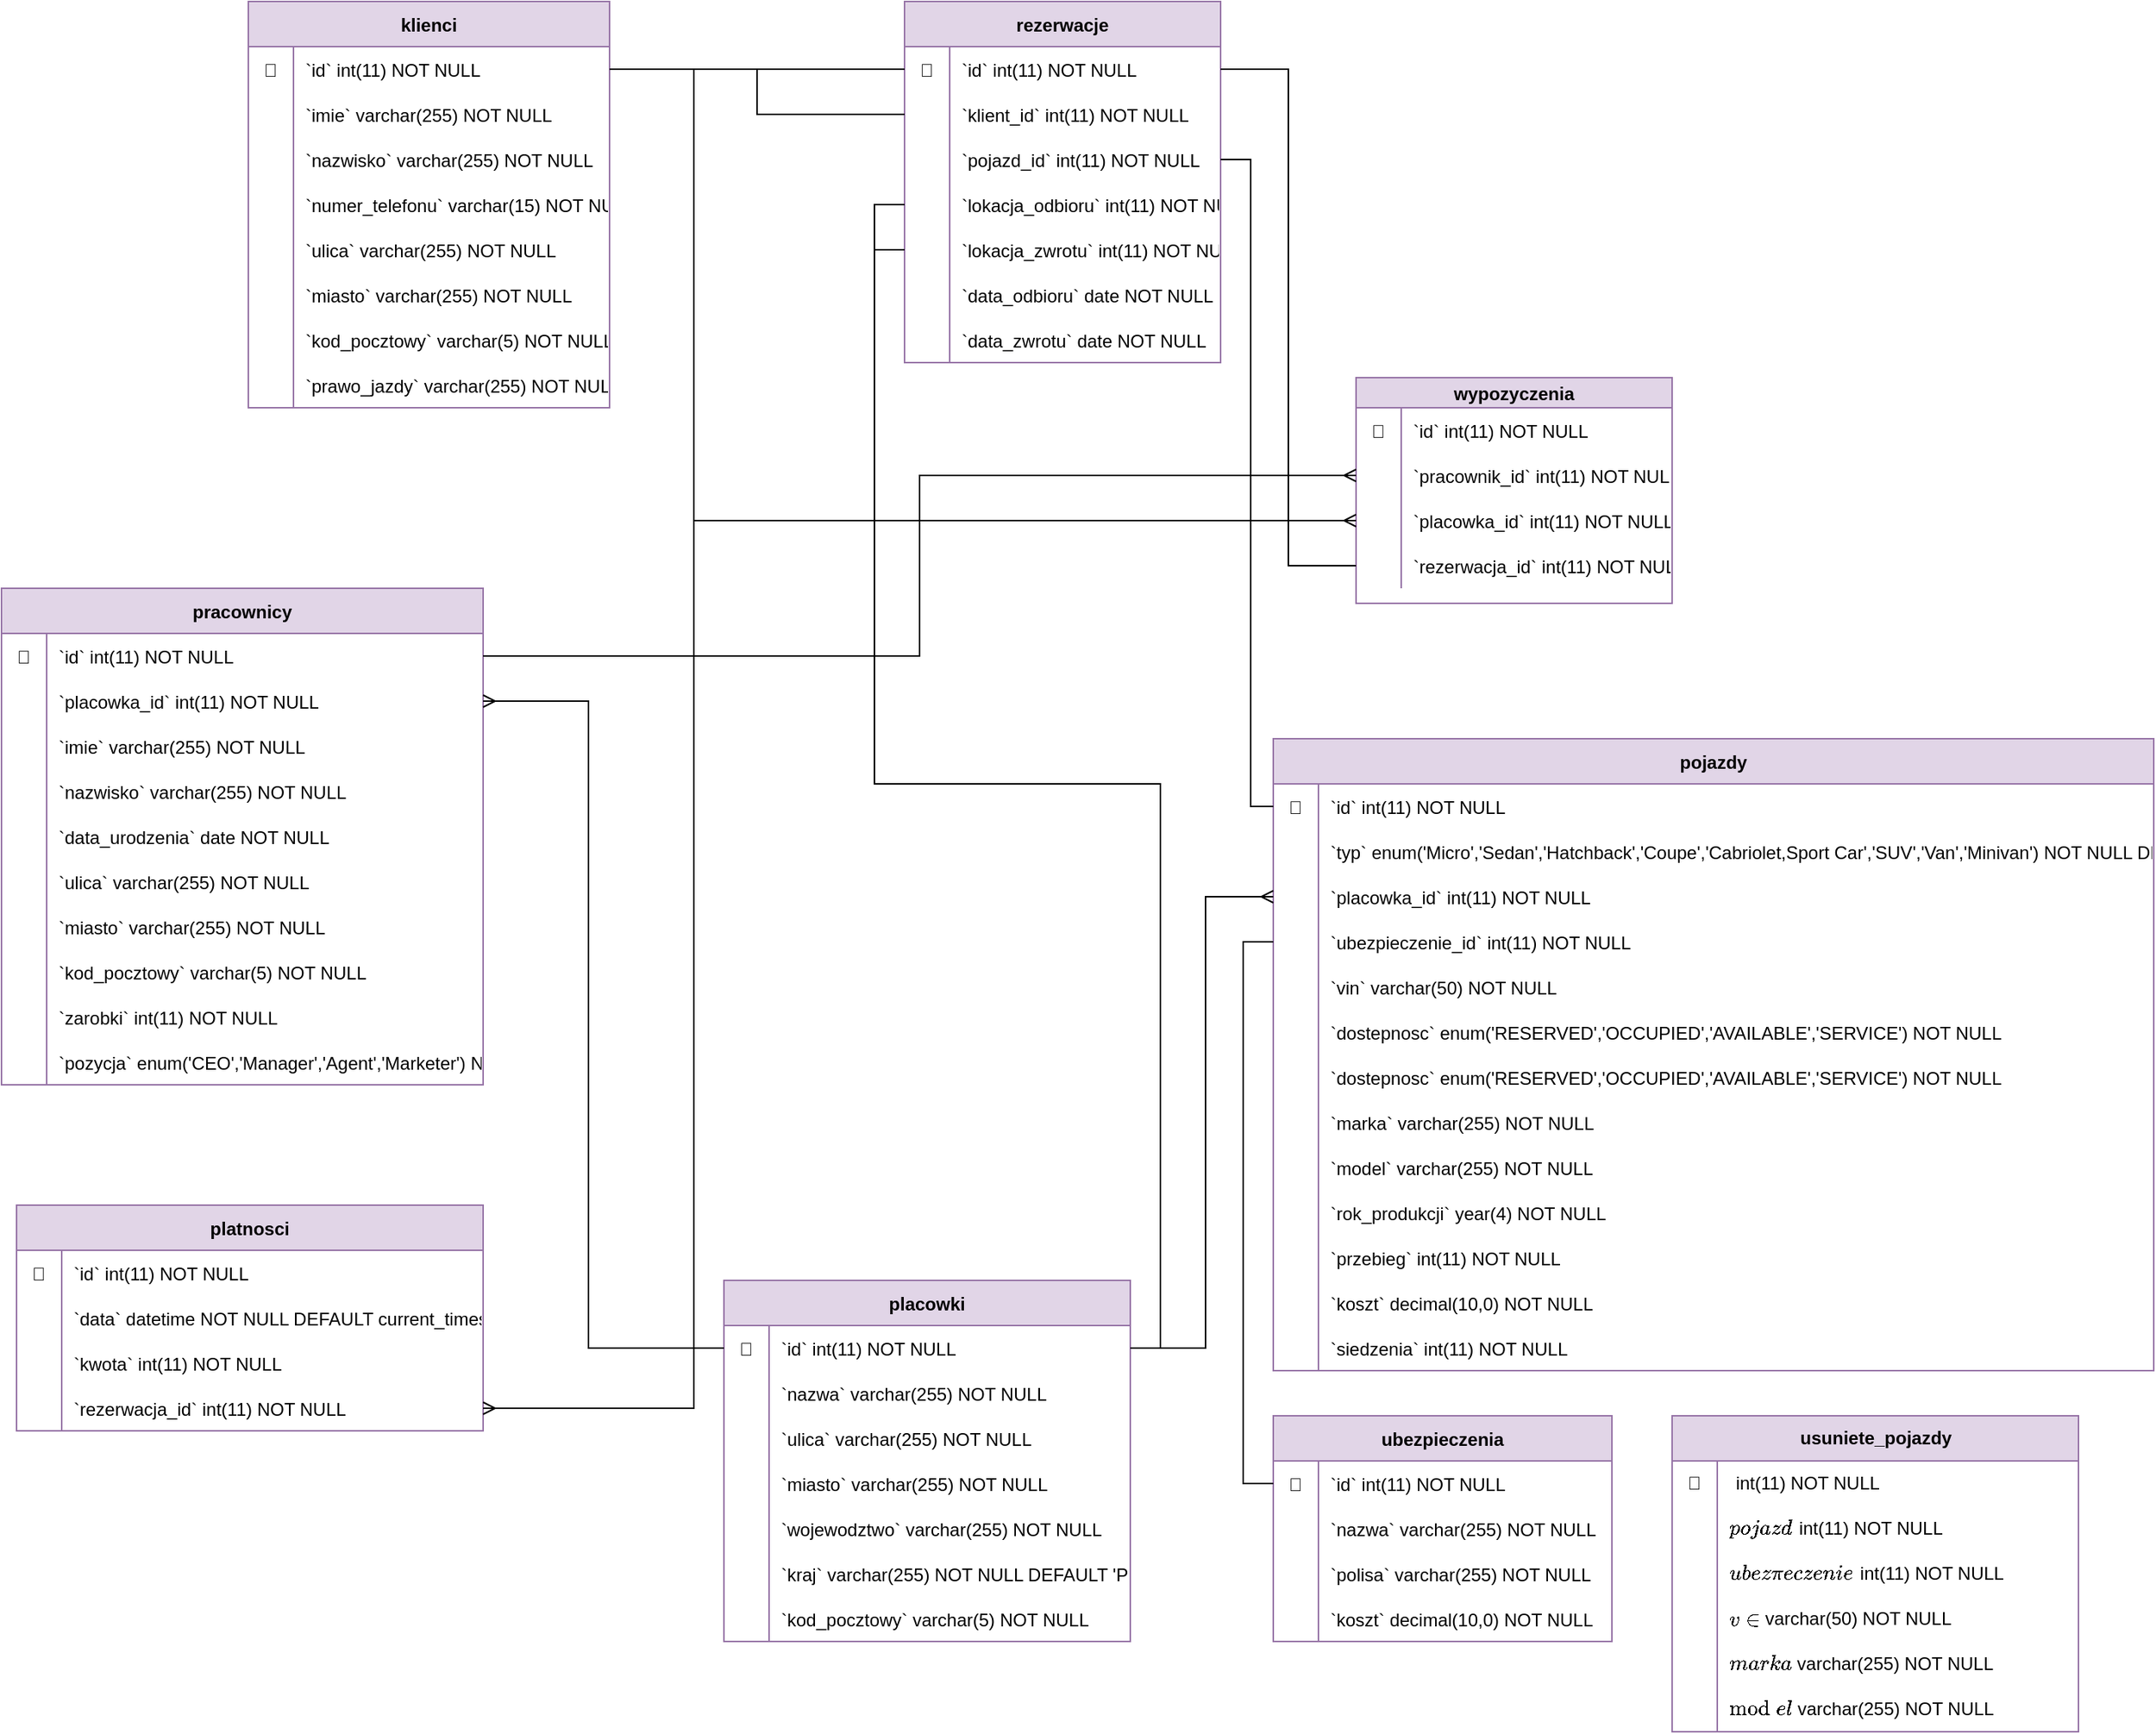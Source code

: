 <mxfile version="24.1.0" type="device">
  <diagram name="Strona-1" id="cyig3NM0gVrNhXgthyh_">
    <mxGraphModel dx="483" dy="783" grid="1" gridSize="10" guides="1" tooltips="1" connect="1" arrows="1" fold="1" page="1" pageScale="1" pageWidth="827" pageHeight="1169" math="0" shadow="0">
      <root>
        <mxCell id="0" />
        <mxCell id="1" parent="0" />
        <mxCell id="W42PT3-6SRsu1mGhYqJv-15" value="klienci" style="shape=table;startSize=30;container=1;collapsible=1;childLayout=tableLayout;fixedRows=1;rowLines=0;fontStyle=1;align=center;resizeLast=1;movable=1;resizable=1;rotatable=1;deletable=1;editable=1;locked=0;connectable=1;fillColor=#e1d5e7;strokeColor=#9673a6;" parent="1" vertex="1">
          <mxGeometry x="174" y="120" width="240" height="270" as="geometry" />
        </mxCell>
        <mxCell id="W42PT3-6SRsu1mGhYqJv-16" value="" style="shape=tableRow;horizontal=0;startSize=0;swimlaneHead=0;swimlaneBody=0;fillColor=none;collapsible=0;dropTarget=0;points=[[0,0.5],[1,0.5]];portConstraint=eastwest;strokeColor=inherit;top=0;left=0;right=0;bottom=0;" parent="W42PT3-6SRsu1mGhYqJv-15" vertex="1">
          <mxGeometry y="30" width="240" height="30" as="geometry" />
        </mxCell>
        <mxCell id="W42PT3-6SRsu1mGhYqJv-17" value="🔑" style="shape=partialRectangle;overflow=hidden;connectable=0;fillColor=none;strokeColor=inherit;top=0;left=0;bottom=0;right=0;" parent="W42PT3-6SRsu1mGhYqJv-16" vertex="1">
          <mxGeometry width="30" height="30" as="geometry">
            <mxRectangle width="30" height="30" as="alternateBounds" />
          </mxGeometry>
        </mxCell>
        <mxCell id="W42PT3-6SRsu1mGhYqJv-18" value="`id` int(11) NOT NULL" style="shape=partialRectangle;overflow=hidden;connectable=0;fillColor=none;align=left;strokeColor=inherit;top=0;left=0;bottom=0;right=0;spacingLeft=6;" parent="W42PT3-6SRsu1mGhYqJv-16" vertex="1">
          <mxGeometry x="30" width="210" height="30" as="geometry">
            <mxRectangle width="210" height="30" as="alternateBounds" />
          </mxGeometry>
        </mxCell>
        <mxCell id="W42PT3-6SRsu1mGhYqJv-19" value="" style="shape=tableRow;horizontal=0;startSize=0;swimlaneHead=0;swimlaneBody=0;fillColor=none;collapsible=0;dropTarget=0;points=[[0,0.5],[1,0.5]];portConstraint=eastwest;strokeColor=inherit;top=0;left=0;right=0;bottom=0;" parent="W42PT3-6SRsu1mGhYqJv-15" vertex="1">
          <mxGeometry y="60" width="240" height="30" as="geometry" />
        </mxCell>
        <mxCell id="W42PT3-6SRsu1mGhYqJv-20" value="" style="shape=partialRectangle;overflow=hidden;connectable=0;fillColor=none;strokeColor=inherit;top=0;left=0;bottom=0;right=0;" parent="W42PT3-6SRsu1mGhYqJv-19" vertex="1">
          <mxGeometry width="30" height="30" as="geometry">
            <mxRectangle width="30" height="30" as="alternateBounds" />
          </mxGeometry>
        </mxCell>
        <mxCell id="W42PT3-6SRsu1mGhYqJv-21" value="`imie` varchar(255) NOT NULL" style="shape=partialRectangle;overflow=hidden;connectable=0;fillColor=none;align=left;strokeColor=inherit;top=0;left=0;bottom=0;right=0;spacingLeft=6;" parent="W42PT3-6SRsu1mGhYqJv-19" vertex="1">
          <mxGeometry x="30" width="210" height="30" as="geometry">
            <mxRectangle width="210" height="30" as="alternateBounds" />
          </mxGeometry>
        </mxCell>
        <mxCell id="W42PT3-6SRsu1mGhYqJv-22" value="" style="shape=tableRow;horizontal=0;startSize=0;swimlaneHead=0;swimlaneBody=0;fillColor=none;collapsible=0;dropTarget=0;points=[[0,0.5],[1,0.5]];portConstraint=eastwest;strokeColor=inherit;top=0;left=0;right=0;bottom=0;" parent="W42PT3-6SRsu1mGhYqJv-15" vertex="1">
          <mxGeometry y="90" width="240" height="30" as="geometry" />
        </mxCell>
        <mxCell id="W42PT3-6SRsu1mGhYqJv-23" value="" style="shape=partialRectangle;overflow=hidden;connectable=0;fillColor=none;strokeColor=inherit;top=0;left=0;bottom=0;right=0;" parent="W42PT3-6SRsu1mGhYqJv-22" vertex="1">
          <mxGeometry width="30" height="30" as="geometry">
            <mxRectangle width="30" height="30" as="alternateBounds" />
          </mxGeometry>
        </mxCell>
        <mxCell id="W42PT3-6SRsu1mGhYqJv-24" value="`nazwisko` varchar(255) NOT NULL" style="shape=partialRectangle;overflow=hidden;connectable=0;fillColor=none;align=left;strokeColor=inherit;top=0;left=0;bottom=0;right=0;spacingLeft=6;" parent="W42PT3-6SRsu1mGhYqJv-22" vertex="1">
          <mxGeometry x="30" width="210" height="30" as="geometry">
            <mxRectangle width="210" height="30" as="alternateBounds" />
          </mxGeometry>
        </mxCell>
        <mxCell id="W42PT3-6SRsu1mGhYqJv-25" value="" style="shape=tableRow;horizontal=0;startSize=0;swimlaneHead=0;swimlaneBody=0;fillColor=none;collapsible=0;dropTarget=0;points=[[0,0.5],[1,0.5]];portConstraint=eastwest;strokeColor=inherit;top=0;left=0;right=0;bottom=0;" parent="W42PT3-6SRsu1mGhYqJv-15" vertex="1">
          <mxGeometry y="120" width="240" height="30" as="geometry" />
        </mxCell>
        <mxCell id="W42PT3-6SRsu1mGhYqJv-26" value="" style="shape=partialRectangle;overflow=hidden;connectable=0;fillColor=none;strokeColor=inherit;top=0;left=0;bottom=0;right=0;" parent="W42PT3-6SRsu1mGhYqJv-25" vertex="1">
          <mxGeometry width="30" height="30" as="geometry">
            <mxRectangle width="30" height="30" as="alternateBounds" />
          </mxGeometry>
        </mxCell>
        <mxCell id="W42PT3-6SRsu1mGhYqJv-27" value="`numer_telefonu` varchar(15) NOT NULL" style="shape=partialRectangle;overflow=hidden;connectable=0;fillColor=none;align=left;strokeColor=inherit;top=0;left=0;bottom=0;right=0;spacingLeft=6;" parent="W42PT3-6SRsu1mGhYqJv-25" vertex="1">
          <mxGeometry x="30" width="210" height="30" as="geometry">
            <mxRectangle width="210" height="30" as="alternateBounds" />
          </mxGeometry>
        </mxCell>
        <mxCell id="W42PT3-6SRsu1mGhYqJv-28" value="" style="shape=tableRow;horizontal=0;startSize=0;swimlaneHead=0;swimlaneBody=0;fillColor=none;collapsible=0;dropTarget=0;points=[[0,0.5],[1,0.5]];portConstraint=eastwest;strokeColor=inherit;top=0;left=0;right=0;bottom=0;" parent="W42PT3-6SRsu1mGhYqJv-15" vertex="1">
          <mxGeometry y="150" width="240" height="30" as="geometry" />
        </mxCell>
        <mxCell id="W42PT3-6SRsu1mGhYqJv-29" value="" style="shape=partialRectangle;overflow=hidden;connectable=0;fillColor=none;strokeColor=inherit;top=0;left=0;bottom=0;right=0;" parent="W42PT3-6SRsu1mGhYqJv-28" vertex="1">
          <mxGeometry width="30" height="30" as="geometry">
            <mxRectangle width="30" height="30" as="alternateBounds" />
          </mxGeometry>
        </mxCell>
        <mxCell id="W42PT3-6SRsu1mGhYqJv-30" value="`ulica` varchar(255) NOT NULL" style="shape=partialRectangle;overflow=hidden;connectable=0;fillColor=none;align=left;strokeColor=inherit;top=0;left=0;bottom=0;right=0;spacingLeft=6;" parent="W42PT3-6SRsu1mGhYqJv-28" vertex="1">
          <mxGeometry x="30" width="210" height="30" as="geometry">
            <mxRectangle width="210" height="30" as="alternateBounds" />
          </mxGeometry>
        </mxCell>
        <mxCell id="W42PT3-6SRsu1mGhYqJv-31" value="" style="shape=tableRow;horizontal=0;startSize=0;swimlaneHead=0;swimlaneBody=0;fillColor=none;collapsible=0;dropTarget=0;points=[[0,0.5],[1,0.5]];portConstraint=eastwest;strokeColor=inherit;top=0;left=0;right=0;bottom=0;" parent="W42PT3-6SRsu1mGhYqJv-15" vertex="1">
          <mxGeometry y="180" width="240" height="30" as="geometry" />
        </mxCell>
        <mxCell id="W42PT3-6SRsu1mGhYqJv-32" value="" style="shape=partialRectangle;overflow=hidden;connectable=0;fillColor=none;strokeColor=inherit;top=0;left=0;bottom=0;right=0;" parent="W42PT3-6SRsu1mGhYqJv-31" vertex="1">
          <mxGeometry width="30" height="30" as="geometry">
            <mxRectangle width="30" height="30" as="alternateBounds" />
          </mxGeometry>
        </mxCell>
        <mxCell id="W42PT3-6SRsu1mGhYqJv-33" value="`miasto` varchar(255) NOT NULL" style="shape=partialRectangle;overflow=hidden;connectable=0;fillColor=none;align=left;strokeColor=inherit;top=0;left=0;bottom=0;right=0;spacingLeft=6;" parent="W42PT3-6SRsu1mGhYqJv-31" vertex="1">
          <mxGeometry x="30" width="210" height="30" as="geometry">
            <mxRectangle width="210" height="30" as="alternateBounds" />
          </mxGeometry>
        </mxCell>
        <mxCell id="W42PT3-6SRsu1mGhYqJv-34" value="" style="shape=tableRow;horizontal=0;startSize=0;swimlaneHead=0;swimlaneBody=0;fillColor=none;collapsible=0;dropTarget=0;points=[[0,0.5],[1,0.5]];portConstraint=eastwest;strokeColor=inherit;top=0;left=0;right=0;bottom=0;" parent="W42PT3-6SRsu1mGhYqJv-15" vertex="1">
          <mxGeometry y="210" width="240" height="30" as="geometry" />
        </mxCell>
        <mxCell id="W42PT3-6SRsu1mGhYqJv-35" value="" style="shape=partialRectangle;overflow=hidden;connectable=0;fillColor=none;strokeColor=inherit;top=0;left=0;bottom=0;right=0;" parent="W42PT3-6SRsu1mGhYqJv-34" vertex="1">
          <mxGeometry width="30" height="30" as="geometry">
            <mxRectangle width="30" height="30" as="alternateBounds" />
          </mxGeometry>
        </mxCell>
        <mxCell id="W42PT3-6SRsu1mGhYqJv-36" value="`kod_pocztowy` varchar(5) NOT NULL" style="shape=partialRectangle;overflow=hidden;connectable=0;fillColor=none;align=left;strokeColor=inherit;top=0;left=0;bottom=0;right=0;spacingLeft=6;" parent="W42PT3-6SRsu1mGhYqJv-34" vertex="1">
          <mxGeometry x="30" width="210" height="30" as="geometry">
            <mxRectangle width="210" height="30" as="alternateBounds" />
          </mxGeometry>
        </mxCell>
        <mxCell id="W42PT3-6SRsu1mGhYqJv-37" value="" style="shape=tableRow;horizontal=0;startSize=0;swimlaneHead=0;swimlaneBody=0;fillColor=none;collapsible=0;dropTarget=0;points=[[0,0.5],[1,0.5]];portConstraint=eastwest;strokeColor=inherit;top=0;left=0;right=0;bottom=0;" parent="W42PT3-6SRsu1mGhYqJv-15" vertex="1">
          <mxGeometry y="240" width="240" height="30" as="geometry" />
        </mxCell>
        <mxCell id="W42PT3-6SRsu1mGhYqJv-38" value="" style="shape=partialRectangle;overflow=hidden;connectable=0;fillColor=none;strokeColor=inherit;top=0;left=0;bottom=0;right=0;" parent="W42PT3-6SRsu1mGhYqJv-37" vertex="1">
          <mxGeometry width="30" height="30" as="geometry">
            <mxRectangle width="30" height="30" as="alternateBounds" />
          </mxGeometry>
        </mxCell>
        <mxCell id="W42PT3-6SRsu1mGhYqJv-39" value="`prawo_jazdy` varchar(255) NOT NULL" style="shape=partialRectangle;overflow=hidden;connectable=0;fillColor=none;align=left;strokeColor=inherit;top=0;left=0;bottom=0;right=0;spacingLeft=6;" parent="W42PT3-6SRsu1mGhYqJv-37" vertex="1">
          <mxGeometry x="30" width="210" height="30" as="geometry">
            <mxRectangle width="210" height="30" as="alternateBounds" />
          </mxGeometry>
        </mxCell>
        <mxCell id="W42PT3-6SRsu1mGhYqJv-68" value="placowki" style="shape=table;startSize=30;container=1;collapsible=1;childLayout=tableLayout;fixedRows=1;rowLines=0;fontStyle=1;align=center;resizeLast=1;fillColor=#e1d5e7;strokeColor=#9673a6;" parent="1" vertex="1">
          <mxGeometry x="490" y="970" width="270" height="240" as="geometry" />
        </mxCell>
        <mxCell id="W42PT3-6SRsu1mGhYqJv-69" value="" style="shape=tableRow;horizontal=0;startSize=0;swimlaneHead=0;swimlaneBody=0;fillColor=none;collapsible=0;dropTarget=0;points=[[0,0.5],[1,0.5]];portConstraint=eastwest;strokeColor=inherit;top=0;left=0;right=0;bottom=0;" parent="W42PT3-6SRsu1mGhYqJv-68" vertex="1">
          <mxGeometry y="30" width="270" height="30" as="geometry" />
        </mxCell>
        <mxCell id="W42PT3-6SRsu1mGhYqJv-70" value="🔑" style="shape=partialRectangle;overflow=hidden;connectable=0;fillColor=none;strokeColor=inherit;top=0;left=0;bottom=0;right=0;" parent="W42PT3-6SRsu1mGhYqJv-69" vertex="1">
          <mxGeometry width="30" height="30" as="geometry">
            <mxRectangle width="30" height="30" as="alternateBounds" />
          </mxGeometry>
        </mxCell>
        <mxCell id="W42PT3-6SRsu1mGhYqJv-71" value="`id` int(11) NOT NULL" style="shape=partialRectangle;overflow=hidden;connectable=0;fillColor=none;align=left;strokeColor=inherit;top=0;left=0;bottom=0;right=0;spacingLeft=6;" parent="W42PT3-6SRsu1mGhYqJv-69" vertex="1">
          <mxGeometry x="30" width="240" height="30" as="geometry">
            <mxRectangle width="240" height="30" as="alternateBounds" />
          </mxGeometry>
        </mxCell>
        <mxCell id="W42PT3-6SRsu1mGhYqJv-72" value="" style="shape=tableRow;horizontal=0;startSize=0;swimlaneHead=0;swimlaneBody=0;fillColor=none;collapsible=0;dropTarget=0;points=[[0,0.5],[1,0.5]];portConstraint=eastwest;strokeColor=inherit;top=0;left=0;right=0;bottom=0;" parent="W42PT3-6SRsu1mGhYqJv-68" vertex="1">
          <mxGeometry y="60" width="270" height="30" as="geometry" />
        </mxCell>
        <mxCell id="W42PT3-6SRsu1mGhYqJv-73" value="" style="shape=partialRectangle;overflow=hidden;connectable=0;fillColor=none;strokeColor=inherit;top=0;left=0;bottom=0;right=0;" parent="W42PT3-6SRsu1mGhYqJv-72" vertex="1">
          <mxGeometry width="30" height="30" as="geometry">
            <mxRectangle width="30" height="30" as="alternateBounds" />
          </mxGeometry>
        </mxCell>
        <mxCell id="W42PT3-6SRsu1mGhYqJv-74" value="`nazwa` varchar(255) NOT NULL" style="shape=partialRectangle;overflow=hidden;connectable=0;fillColor=none;align=left;strokeColor=inherit;top=0;left=0;bottom=0;right=0;spacingLeft=6;" parent="W42PT3-6SRsu1mGhYqJv-72" vertex="1">
          <mxGeometry x="30" width="240" height="30" as="geometry">
            <mxRectangle width="240" height="30" as="alternateBounds" />
          </mxGeometry>
        </mxCell>
        <mxCell id="W42PT3-6SRsu1mGhYqJv-75" value="" style="shape=tableRow;horizontal=0;startSize=0;swimlaneHead=0;swimlaneBody=0;fillColor=none;collapsible=0;dropTarget=0;points=[[0,0.5],[1,0.5]];portConstraint=eastwest;strokeColor=inherit;top=0;left=0;right=0;bottom=0;" parent="W42PT3-6SRsu1mGhYqJv-68" vertex="1">
          <mxGeometry y="90" width="270" height="30" as="geometry" />
        </mxCell>
        <mxCell id="W42PT3-6SRsu1mGhYqJv-76" value="" style="shape=partialRectangle;overflow=hidden;connectable=0;fillColor=none;strokeColor=inherit;top=0;left=0;bottom=0;right=0;" parent="W42PT3-6SRsu1mGhYqJv-75" vertex="1">
          <mxGeometry width="30" height="30" as="geometry">
            <mxRectangle width="30" height="30" as="alternateBounds" />
          </mxGeometry>
        </mxCell>
        <mxCell id="W42PT3-6SRsu1mGhYqJv-77" value="`ulica` varchar(255) NOT NULL" style="shape=partialRectangle;overflow=hidden;connectable=0;fillColor=none;align=left;strokeColor=inherit;top=0;left=0;bottom=0;right=0;spacingLeft=6;" parent="W42PT3-6SRsu1mGhYqJv-75" vertex="1">
          <mxGeometry x="30" width="240" height="30" as="geometry">
            <mxRectangle width="240" height="30" as="alternateBounds" />
          </mxGeometry>
        </mxCell>
        <mxCell id="W42PT3-6SRsu1mGhYqJv-78" value="" style="shape=tableRow;horizontal=0;startSize=0;swimlaneHead=0;swimlaneBody=0;fillColor=none;collapsible=0;dropTarget=0;points=[[0,0.5],[1,0.5]];portConstraint=eastwest;strokeColor=inherit;top=0;left=0;right=0;bottom=0;" parent="W42PT3-6SRsu1mGhYqJv-68" vertex="1">
          <mxGeometry y="120" width="270" height="30" as="geometry" />
        </mxCell>
        <mxCell id="W42PT3-6SRsu1mGhYqJv-79" value="" style="shape=partialRectangle;overflow=hidden;connectable=0;fillColor=none;strokeColor=inherit;top=0;left=0;bottom=0;right=0;" parent="W42PT3-6SRsu1mGhYqJv-78" vertex="1">
          <mxGeometry width="30" height="30" as="geometry">
            <mxRectangle width="30" height="30" as="alternateBounds" />
          </mxGeometry>
        </mxCell>
        <mxCell id="W42PT3-6SRsu1mGhYqJv-80" value="`miasto` varchar(255) NOT NULL" style="shape=partialRectangle;overflow=hidden;connectable=0;fillColor=none;align=left;strokeColor=inherit;top=0;left=0;bottom=0;right=0;spacingLeft=6;" parent="W42PT3-6SRsu1mGhYqJv-78" vertex="1">
          <mxGeometry x="30" width="240" height="30" as="geometry">
            <mxRectangle width="240" height="30" as="alternateBounds" />
          </mxGeometry>
        </mxCell>
        <mxCell id="W42PT3-6SRsu1mGhYqJv-81" value="" style="shape=tableRow;horizontal=0;startSize=0;swimlaneHead=0;swimlaneBody=0;fillColor=none;collapsible=0;dropTarget=0;points=[[0,0.5],[1,0.5]];portConstraint=eastwest;strokeColor=inherit;top=0;left=0;right=0;bottom=0;" parent="W42PT3-6SRsu1mGhYqJv-68" vertex="1">
          <mxGeometry y="150" width="270" height="30" as="geometry" />
        </mxCell>
        <mxCell id="W42PT3-6SRsu1mGhYqJv-82" value="" style="shape=partialRectangle;overflow=hidden;connectable=0;fillColor=none;strokeColor=inherit;top=0;left=0;bottom=0;right=0;" parent="W42PT3-6SRsu1mGhYqJv-81" vertex="1">
          <mxGeometry width="30" height="30" as="geometry">
            <mxRectangle width="30" height="30" as="alternateBounds" />
          </mxGeometry>
        </mxCell>
        <mxCell id="W42PT3-6SRsu1mGhYqJv-83" value="`wojewodztwo` varchar(255) NOT NULL" style="shape=partialRectangle;overflow=hidden;connectable=0;fillColor=none;align=left;strokeColor=inherit;top=0;left=0;bottom=0;right=0;spacingLeft=6;" parent="W42PT3-6SRsu1mGhYqJv-81" vertex="1">
          <mxGeometry x="30" width="240" height="30" as="geometry">
            <mxRectangle width="240" height="30" as="alternateBounds" />
          </mxGeometry>
        </mxCell>
        <mxCell id="W42PT3-6SRsu1mGhYqJv-84" value="" style="shape=tableRow;horizontal=0;startSize=0;swimlaneHead=0;swimlaneBody=0;fillColor=none;collapsible=0;dropTarget=0;points=[[0,0.5],[1,0.5]];portConstraint=eastwest;strokeColor=inherit;top=0;left=0;right=0;bottom=0;" parent="W42PT3-6SRsu1mGhYqJv-68" vertex="1">
          <mxGeometry y="180" width="270" height="30" as="geometry" />
        </mxCell>
        <mxCell id="W42PT3-6SRsu1mGhYqJv-85" value="" style="shape=partialRectangle;overflow=hidden;connectable=0;fillColor=none;strokeColor=inherit;top=0;left=0;bottom=0;right=0;" parent="W42PT3-6SRsu1mGhYqJv-84" vertex="1">
          <mxGeometry width="30" height="30" as="geometry">
            <mxRectangle width="30" height="30" as="alternateBounds" />
          </mxGeometry>
        </mxCell>
        <mxCell id="W42PT3-6SRsu1mGhYqJv-86" value="`kraj` varchar(255) NOT NULL DEFAULT &#39;Poland&#39;" style="shape=partialRectangle;overflow=hidden;connectable=0;fillColor=none;align=left;strokeColor=inherit;top=0;left=0;bottom=0;right=0;spacingLeft=6;" parent="W42PT3-6SRsu1mGhYqJv-84" vertex="1">
          <mxGeometry x="30" width="240" height="30" as="geometry">
            <mxRectangle width="240" height="30" as="alternateBounds" />
          </mxGeometry>
        </mxCell>
        <mxCell id="W42PT3-6SRsu1mGhYqJv-87" value="" style="shape=tableRow;horizontal=0;startSize=0;swimlaneHead=0;swimlaneBody=0;fillColor=none;collapsible=0;dropTarget=0;points=[[0,0.5],[1,0.5]];portConstraint=eastwest;strokeColor=inherit;top=0;left=0;right=0;bottom=0;" parent="W42PT3-6SRsu1mGhYqJv-68" vertex="1">
          <mxGeometry y="210" width="270" height="30" as="geometry" />
        </mxCell>
        <mxCell id="W42PT3-6SRsu1mGhYqJv-88" value="" style="shape=partialRectangle;overflow=hidden;connectable=0;fillColor=none;strokeColor=inherit;top=0;left=0;bottom=0;right=0;" parent="W42PT3-6SRsu1mGhYqJv-87" vertex="1">
          <mxGeometry width="30" height="30" as="geometry">
            <mxRectangle width="30" height="30" as="alternateBounds" />
          </mxGeometry>
        </mxCell>
        <mxCell id="W42PT3-6SRsu1mGhYqJv-89" value="`kod_pocztowy` varchar(5) NOT NULL" style="shape=partialRectangle;overflow=hidden;connectable=0;fillColor=none;align=left;strokeColor=inherit;top=0;left=0;bottom=0;right=0;spacingLeft=6;" parent="W42PT3-6SRsu1mGhYqJv-87" vertex="1">
          <mxGeometry x="30" width="240" height="30" as="geometry">
            <mxRectangle width="240" height="30" as="alternateBounds" />
          </mxGeometry>
        </mxCell>
        <mxCell id="W42PT3-6SRsu1mGhYqJv-90" value="platnosci" style="shape=table;startSize=30;container=1;collapsible=1;childLayout=tableLayout;fixedRows=1;rowLines=0;fontStyle=1;align=center;resizeLast=1;fillColor=#e1d5e7;strokeColor=#9673a6;" parent="1" vertex="1">
          <mxGeometry x="20" y="920" width="310" height="150" as="geometry" />
        </mxCell>
        <mxCell id="W42PT3-6SRsu1mGhYqJv-91" value="" style="shape=tableRow;horizontal=0;startSize=0;swimlaneHead=0;swimlaneBody=0;fillColor=none;collapsible=0;dropTarget=0;points=[[0,0.5],[1,0.5]];portConstraint=eastwest;strokeColor=inherit;top=0;left=0;right=0;bottom=0;" parent="W42PT3-6SRsu1mGhYqJv-90" vertex="1">
          <mxGeometry y="30" width="310" height="30" as="geometry" />
        </mxCell>
        <mxCell id="W42PT3-6SRsu1mGhYqJv-92" value="🔑" style="shape=partialRectangle;overflow=hidden;connectable=0;fillColor=none;strokeColor=inherit;top=0;left=0;bottom=0;right=0;" parent="W42PT3-6SRsu1mGhYqJv-91" vertex="1">
          <mxGeometry width="30" height="30" as="geometry">
            <mxRectangle width="30" height="30" as="alternateBounds" />
          </mxGeometry>
        </mxCell>
        <mxCell id="W42PT3-6SRsu1mGhYqJv-93" value="`id` int(11) NOT NULL" style="shape=partialRectangle;overflow=hidden;connectable=0;fillColor=none;align=left;strokeColor=inherit;top=0;left=0;bottom=0;right=0;spacingLeft=6;" parent="W42PT3-6SRsu1mGhYqJv-91" vertex="1">
          <mxGeometry x="30" width="280" height="30" as="geometry">
            <mxRectangle width="280" height="30" as="alternateBounds" />
          </mxGeometry>
        </mxCell>
        <mxCell id="W42PT3-6SRsu1mGhYqJv-94" value="" style="shape=tableRow;horizontal=0;startSize=0;swimlaneHead=0;swimlaneBody=0;fillColor=none;collapsible=0;dropTarget=0;points=[[0,0.5],[1,0.5]];portConstraint=eastwest;strokeColor=inherit;top=0;left=0;right=0;bottom=0;" parent="W42PT3-6SRsu1mGhYqJv-90" vertex="1">
          <mxGeometry y="60" width="310" height="30" as="geometry" />
        </mxCell>
        <mxCell id="W42PT3-6SRsu1mGhYqJv-95" value="" style="shape=partialRectangle;overflow=hidden;connectable=0;fillColor=none;strokeColor=inherit;top=0;left=0;bottom=0;right=0;" parent="W42PT3-6SRsu1mGhYqJv-94" vertex="1">
          <mxGeometry width="30" height="30" as="geometry">
            <mxRectangle width="30" height="30" as="alternateBounds" />
          </mxGeometry>
        </mxCell>
        <mxCell id="W42PT3-6SRsu1mGhYqJv-96" value="`data` datetime NOT NULL DEFAULT current_timestamp()" style="shape=partialRectangle;overflow=hidden;connectable=0;fillColor=none;align=left;strokeColor=inherit;top=0;left=0;bottom=0;right=0;spacingLeft=6;" parent="W42PT3-6SRsu1mGhYqJv-94" vertex="1">
          <mxGeometry x="30" width="280" height="30" as="geometry">
            <mxRectangle width="280" height="30" as="alternateBounds" />
          </mxGeometry>
        </mxCell>
        <mxCell id="W42PT3-6SRsu1mGhYqJv-97" value="" style="shape=tableRow;horizontal=0;startSize=0;swimlaneHead=0;swimlaneBody=0;fillColor=none;collapsible=0;dropTarget=0;points=[[0,0.5],[1,0.5]];portConstraint=eastwest;strokeColor=inherit;top=0;left=0;right=0;bottom=0;" parent="W42PT3-6SRsu1mGhYqJv-90" vertex="1">
          <mxGeometry y="90" width="310" height="30" as="geometry" />
        </mxCell>
        <mxCell id="W42PT3-6SRsu1mGhYqJv-98" value="" style="shape=partialRectangle;overflow=hidden;connectable=0;fillColor=none;strokeColor=inherit;top=0;left=0;bottom=0;right=0;" parent="W42PT3-6SRsu1mGhYqJv-97" vertex="1">
          <mxGeometry width="30" height="30" as="geometry">
            <mxRectangle width="30" height="30" as="alternateBounds" />
          </mxGeometry>
        </mxCell>
        <mxCell id="W42PT3-6SRsu1mGhYqJv-99" value="`kwota` int(11) NOT NULL" style="shape=partialRectangle;overflow=hidden;connectable=0;fillColor=none;align=left;strokeColor=inherit;top=0;left=0;bottom=0;right=0;spacingLeft=6;" parent="W42PT3-6SRsu1mGhYqJv-97" vertex="1">
          <mxGeometry x="30" width="280" height="30" as="geometry">
            <mxRectangle width="280" height="30" as="alternateBounds" />
          </mxGeometry>
        </mxCell>
        <mxCell id="W42PT3-6SRsu1mGhYqJv-100" value="" style="shape=tableRow;horizontal=0;startSize=0;swimlaneHead=0;swimlaneBody=0;fillColor=none;collapsible=0;dropTarget=0;points=[[0,0.5],[1,0.5]];portConstraint=eastwest;strokeColor=inherit;top=0;left=0;right=0;bottom=0;" parent="W42PT3-6SRsu1mGhYqJv-90" vertex="1">
          <mxGeometry y="120" width="310" height="30" as="geometry" />
        </mxCell>
        <mxCell id="W42PT3-6SRsu1mGhYqJv-101" value="" style="shape=partialRectangle;overflow=hidden;connectable=0;fillColor=none;strokeColor=inherit;top=0;left=0;bottom=0;right=0;" parent="W42PT3-6SRsu1mGhYqJv-100" vertex="1">
          <mxGeometry width="30" height="30" as="geometry">
            <mxRectangle width="30" height="30" as="alternateBounds" />
          </mxGeometry>
        </mxCell>
        <mxCell id="W42PT3-6SRsu1mGhYqJv-102" value="`rezerwacja_id` int(11) NOT NULL" style="shape=partialRectangle;overflow=hidden;connectable=0;fillColor=none;align=left;strokeColor=inherit;top=0;left=0;bottom=0;right=0;spacingLeft=6;" parent="W42PT3-6SRsu1mGhYqJv-100" vertex="1">
          <mxGeometry x="30" width="280" height="30" as="geometry">
            <mxRectangle width="280" height="30" as="alternateBounds" />
          </mxGeometry>
        </mxCell>
        <mxCell id="W42PT3-6SRsu1mGhYqJv-103" value="pojazdy" style="shape=table;startSize=30;container=1;collapsible=1;childLayout=tableLayout;fixedRows=1;rowLines=0;fontStyle=1;align=center;resizeLast=1;fillColor=#e1d5e7;strokeColor=#9673a6;" parent="1" vertex="1">
          <mxGeometry x="855" y="610" width="585" height="420" as="geometry" />
        </mxCell>
        <mxCell id="W42PT3-6SRsu1mGhYqJv-104" value="" style="shape=tableRow;horizontal=0;startSize=0;swimlaneHead=0;swimlaneBody=0;fillColor=none;collapsible=0;dropTarget=0;points=[[0,0.5],[1,0.5]];portConstraint=eastwest;strokeColor=inherit;top=0;left=0;right=0;bottom=0;" parent="W42PT3-6SRsu1mGhYqJv-103" vertex="1">
          <mxGeometry y="30" width="585" height="30" as="geometry" />
        </mxCell>
        <mxCell id="W42PT3-6SRsu1mGhYqJv-105" value="🔑" style="shape=partialRectangle;overflow=hidden;connectable=0;fillColor=none;strokeColor=inherit;top=0;left=0;bottom=0;right=0;" parent="W42PT3-6SRsu1mGhYqJv-104" vertex="1">
          <mxGeometry width="30" height="30" as="geometry">
            <mxRectangle width="30" height="30" as="alternateBounds" />
          </mxGeometry>
        </mxCell>
        <mxCell id="W42PT3-6SRsu1mGhYqJv-106" value="`id` int(11) NOT NULL" style="shape=partialRectangle;overflow=hidden;connectable=0;fillColor=none;align=left;strokeColor=inherit;top=0;left=0;bottom=0;right=0;spacingLeft=6;" parent="W42PT3-6SRsu1mGhYqJv-104" vertex="1">
          <mxGeometry x="30" width="555" height="30" as="geometry">
            <mxRectangle width="555" height="30" as="alternateBounds" />
          </mxGeometry>
        </mxCell>
        <mxCell id="W42PT3-6SRsu1mGhYqJv-107" value="" style="shape=tableRow;horizontal=0;startSize=0;swimlaneHead=0;swimlaneBody=0;fillColor=none;collapsible=0;dropTarget=0;points=[[0,0.5],[1,0.5]];portConstraint=eastwest;strokeColor=inherit;top=0;left=0;right=0;bottom=0;" parent="W42PT3-6SRsu1mGhYqJv-103" vertex="1">
          <mxGeometry y="60" width="585" height="30" as="geometry" />
        </mxCell>
        <mxCell id="W42PT3-6SRsu1mGhYqJv-108" value="" style="shape=partialRectangle;overflow=hidden;connectable=0;fillColor=none;strokeColor=inherit;top=0;left=0;bottom=0;right=0;" parent="W42PT3-6SRsu1mGhYqJv-107" vertex="1">
          <mxGeometry width="30" height="30" as="geometry">
            <mxRectangle width="30" height="30" as="alternateBounds" />
          </mxGeometry>
        </mxCell>
        <mxCell id="W42PT3-6SRsu1mGhYqJv-109" value="`typ` enum(&#39;Micro&#39;,&#39;Sedan&#39;,&#39;Hatchback&#39;,&#39;Coupe&#39;,&#39;Cabriolet,Sport Car&#39;,&#39;SUV&#39;,&#39;Van&#39;,&#39;Minivan&#39;) NOT NULL DEFAULT &#39;Hatchback&#39;" style="shape=partialRectangle;overflow=hidden;connectable=0;fillColor=none;align=left;strokeColor=inherit;top=0;left=0;bottom=0;right=0;spacingLeft=6;" parent="W42PT3-6SRsu1mGhYqJv-107" vertex="1">
          <mxGeometry x="30" width="555" height="30" as="geometry">
            <mxRectangle width="555" height="30" as="alternateBounds" />
          </mxGeometry>
        </mxCell>
        <mxCell id="W42PT3-6SRsu1mGhYqJv-110" value="" style="shape=tableRow;horizontal=0;startSize=0;swimlaneHead=0;swimlaneBody=0;fillColor=none;collapsible=0;dropTarget=0;points=[[0,0.5],[1,0.5]];portConstraint=eastwest;strokeColor=inherit;top=0;left=0;right=0;bottom=0;" parent="W42PT3-6SRsu1mGhYqJv-103" vertex="1">
          <mxGeometry y="90" width="585" height="30" as="geometry" />
        </mxCell>
        <mxCell id="W42PT3-6SRsu1mGhYqJv-111" value="" style="shape=partialRectangle;overflow=hidden;connectable=0;fillColor=none;strokeColor=inherit;top=0;left=0;bottom=0;right=0;" parent="W42PT3-6SRsu1mGhYqJv-110" vertex="1">
          <mxGeometry width="30" height="30" as="geometry">
            <mxRectangle width="30" height="30" as="alternateBounds" />
          </mxGeometry>
        </mxCell>
        <mxCell id="W42PT3-6SRsu1mGhYqJv-112" value="`placowka_id` int(11) NOT NULL" style="shape=partialRectangle;overflow=hidden;connectable=0;fillColor=none;align=left;strokeColor=inherit;top=0;left=0;bottom=0;right=0;spacingLeft=6;" parent="W42PT3-6SRsu1mGhYqJv-110" vertex="1">
          <mxGeometry x="30" width="555" height="30" as="geometry">
            <mxRectangle width="555" height="30" as="alternateBounds" />
          </mxGeometry>
        </mxCell>
        <mxCell id="W42PT3-6SRsu1mGhYqJv-113" value="" style="shape=tableRow;horizontal=0;startSize=0;swimlaneHead=0;swimlaneBody=0;fillColor=none;collapsible=0;dropTarget=0;points=[[0,0.5],[1,0.5]];portConstraint=eastwest;strokeColor=inherit;top=0;left=0;right=0;bottom=0;" parent="W42PT3-6SRsu1mGhYqJv-103" vertex="1">
          <mxGeometry y="120" width="585" height="30" as="geometry" />
        </mxCell>
        <mxCell id="W42PT3-6SRsu1mGhYqJv-114" value="" style="shape=partialRectangle;overflow=hidden;connectable=0;fillColor=none;strokeColor=inherit;top=0;left=0;bottom=0;right=0;" parent="W42PT3-6SRsu1mGhYqJv-113" vertex="1">
          <mxGeometry width="30" height="30" as="geometry">
            <mxRectangle width="30" height="30" as="alternateBounds" />
          </mxGeometry>
        </mxCell>
        <mxCell id="W42PT3-6SRsu1mGhYqJv-115" value="`ubezpieczenie_id` int(11) NOT NULL" style="shape=partialRectangle;overflow=hidden;connectable=0;fillColor=none;align=left;strokeColor=inherit;top=0;left=0;bottom=0;right=0;spacingLeft=6;" parent="W42PT3-6SRsu1mGhYqJv-113" vertex="1">
          <mxGeometry x="30" width="555" height="30" as="geometry">
            <mxRectangle width="555" height="30" as="alternateBounds" />
          </mxGeometry>
        </mxCell>
        <mxCell id="W42PT3-6SRsu1mGhYqJv-116" value="" style="shape=tableRow;horizontal=0;startSize=0;swimlaneHead=0;swimlaneBody=0;fillColor=none;collapsible=0;dropTarget=0;points=[[0,0.5],[1,0.5]];portConstraint=eastwest;strokeColor=inherit;top=0;left=0;right=0;bottom=0;" parent="W42PT3-6SRsu1mGhYqJv-103" vertex="1">
          <mxGeometry y="150" width="585" height="30" as="geometry" />
        </mxCell>
        <mxCell id="W42PT3-6SRsu1mGhYqJv-117" value="" style="shape=partialRectangle;overflow=hidden;connectable=0;fillColor=none;strokeColor=inherit;top=0;left=0;bottom=0;right=0;" parent="W42PT3-6SRsu1mGhYqJv-116" vertex="1">
          <mxGeometry width="30" height="30" as="geometry">
            <mxRectangle width="30" height="30" as="alternateBounds" />
          </mxGeometry>
        </mxCell>
        <mxCell id="W42PT3-6SRsu1mGhYqJv-118" value="`vin` varchar(50) NOT NULL" style="shape=partialRectangle;overflow=hidden;connectable=0;fillColor=none;align=left;strokeColor=inherit;top=0;left=0;bottom=0;right=0;spacingLeft=6;" parent="W42PT3-6SRsu1mGhYqJv-116" vertex="1">
          <mxGeometry x="30" width="555" height="30" as="geometry">
            <mxRectangle width="555" height="30" as="alternateBounds" />
          </mxGeometry>
        </mxCell>
        <mxCell id="W42PT3-6SRsu1mGhYqJv-237" value="" style="shape=tableRow;horizontal=0;startSize=0;swimlaneHead=0;swimlaneBody=0;fillColor=none;collapsible=0;dropTarget=0;points=[[0,0.5],[1,0.5]];portConstraint=eastwest;strokeColor=inherit;top=0;left=0;right=0;bottom=0;" parent="W42PT3-6SRsu1mGhYqJv-103" vertex="1">
          <mxGeometry y="180" width="585" height="30" as="geometry" />
        </mxCell>
        <mxCell id="W42PT3-6SRsu1mGhYqJv-238" value="" style="shape=partialRectangle;overflow=hidden;connectable=0;fillColor=none;strokeColor=inherit;top=0;left=0;bottom=0;right=0;" parent="W42PT3-6SRsu1mGhYqJv-237" vertex="1">
          <mxGeometry width="30" height="30" as="geometry">
            <mxRectangle width="30" height="30" as="alternateBounds" />
          </mxGeometry>
        </mxCell>
        <mxCell id="W42PT3-6SRsu1mGhYqJv-239" value="`dostepnosc` enum(&#39;RESERVED&#39;,&#39;OCCUPIED&#39;,&#39;AVAILABLE&#39;,&#39;SERVICE&#39;) NOT NULL" style="shape=partialRectangle;overflow=hidden;connectable=0;fillColor=none;align=left;strokeColor=inherit;top=0;left=0;bottom=0;right=0;spacingLeft=6;" parent="W42PT3-6SRsu1mGhYqJv-237" vertex="1">
          <mxGeometry x="30" width="555" height="30" as="geometry">
            <mxRectangle width="555" height="30" as="alternateBounds" />
          </mxGeometry>
        </mxCell>
        <mxCell id="W42PT3-6SRsu1mGhYqJv-119" value="" style="shape=tableRow;horizontal=0;startSize=0;swimlaneHead=0;swimlaneBody=0;fillColor=none;collapsible=0;dropTarget=0;points=[[0,0.5],[1,0.5]];portConstraint=eastwest;strokeColor=inherit;top=0;left=0;right=0;bottom=0;" parent="W42PT3-6SRsu1mGhYqJv-103" vertex="1">
          <mxGeometry y="210" width="585" height="30" as="geometry" />
        </mxCell>
        <mxCell id="W42PT3-6SRsu1mGhYqJv-120" value="" style="shape=partialRectangle;overflow=hidden;connectable=0;fillColor=none;strokeColor=inherit;top=0;left=0;bottom=0;right=0;" parent="W42PT3-6SRsu1mGhYqJv-119" vertex="1">
          <mxGeometry width="30" height="30" as="geometry">
            <mxRectangle width="30" height="30" as="alternateBounds" />
          </mxGeometry>
        </mxCell>
        <mxCell id="W42PT3-6SRsu1mGhYqJv-121" value="`dostepnosc` enum(&#39;RESERVED&#39;,&#39;OCCUPIED&#39;,&#39;AVAILABLE&#39;,&#39;SERVICE&#39;) NOT NULL" style="shape=partialRectangle;overflow=hidden;connectable=0;fillColor=none;align=left;strokeColor=inherit;top=0;left=0;bottom=0;right=0;spacingLeft=6;" parent="W42PT3-6SRsu1mGhYqJv-119" vertex="1">
          <mxGeometry x="30" width="555" height="30" as="geometry">
            <mxRectangle width="555" height="30" as="alternateBounds" />
          </mxGeometry>
        </mxCell>
        <mxCell id="W42PT3-6SRsu1mGhYqJv-122" value="" style="shape=tableRow;horizontal=0;startSize=0;swimlaneHead=0;swimlaneBody=0;fillColor=none;collapsible=0;dropTarget=0;points=[[0,0.5],[1,0.5]];portConstraint=eastwest;strokeColor=inherit;top=0;left=0;right=0;bottom=0;" parent="W42PT3-6SRsu1mGhYqJv-103" vertex="1">
          <mxGeometry y="240" width="585" height="30" as="geometry" />
        </mxCell>
        <mxCell id="W42PT3-6SRsu1mGhYqJv-123" value="" style="shape=partialRectangle;overflow=hidden;connectable=0;fillColor=none;strokeColor=inherit;top=0;left=0;bottom=0;right=0;" parent="W42PT3-6SRsu1mGhYqJv-122" vertex="1">
          <mxGeometry width="30" height="30" as="geometry">
            <mxRectangle width="30" height="30" as="alternateBounds" />
          </mxGeometry>
        </mxCell>
        <mxCell id="W42PT3-6SRsu1mGhYqJv-124" value="`marka` varchar(255) NOT NULL" style="shape=partialRectangle;overflow=hidden;connectable=0;fillColor=none;align=left;strokeColor=inherit;top=0;left=0;bottom=0;right=0;spacingLeft=6;" parent="W42PT3-6SRsu1mGhYqJv-122" vertex="1">
          <mxGeometry x="30" width="555" height="30" as="geometry">
            <mxRectangle width="555" height="30" as="alternateBounds" />
          </mxGeometry>
        </mxCell>
        <mxCell id="W42PT3-6SRsu1mGhYqJv-125" value="" style="shape=tableRow;horizontal=0;startSize=0;swimlaneHead=0;swimlaneBody=0;fillColor=none;collapsible=0;dropTarget=0;points=[[0,0.5],[1,0.5]];portConstraint=eastwest;strokeColor=inherit;top=0;left=0;right=0;bottom=0;" parent="W42PT3-6SRsu1mGhYqJv-103" vertex="1">
          <mxGeometry y="270" width="585" height="30" as="geometry" />
        </mxCell>
        <mxCell id="W42PT3-6SRsu1mGhYqJv-126" value="" style="shape=partialRectangle;overflow=hidden;connectable=0;fillColor=none;strokeColor=inherit;top=0;left=0;bottom=0;right=0;" parent="W42PT3-6SRsu1mGhYqJv-125" vertex="1">
          <mxGeometry width="30" height="30" as="geometry">
            <mxRectangle width="30" height="30" as="alternateBounds" />
          </mxGeometry>
        </mxCell>
        <mxCell id="W42PT3-6SRsu1mGhYqJv-127" value="`model` varchar(255) NOT NULL" style="shape=partialRectangle;overflow=hidden;connectable=0;fillColor=none;align=left;strokeColor=inherit;top=0;left=0;bottom=0;right=0;spacingLeft=6;" parent="W42PT3-6SRsu1mGhYqJv-125" vertex="1">
          <mxGeometry x="30" width="555" height="30" as="geometry">
            <mxRectangle width="555" height="30" as="alternateBounds" />
          </mxGeometry>
        </mxCell>
        <mxCell id="W42PT3-6SRsu1mGhYqJv-128" value="" style="shape=tableRow;horizontal=0;startSize=0;swimlaneHead=0;swimlaneBody=0;fillColor=none;collapsible=0;dropTarget=0;points=[[0,0.5],[1,0.5]];portConstraint=eastwest;strokeColor=inherit;top=0;left=0;right=0;bottom=0;" parent="W42PT3-6SRsu1mGhYqJv-103" vertex="1">
          <mxGeometry y="300" width="585" height="30" as="geometry" />
        </mxCell>
        <mxCell id="W42PT3-6SRsu1mGhYqJv-129" value="" style="shape=partialRectangle;overflow=hidden;connectable=0;fillColor=none;strokeColor=inherit;top=0;left=0;bottom=0;right=0;" parent="W42PT3-6SRsu1mGhYqJv-128" vertex="1">
          <mxGeometry width="30" height="30" as="geometry">
            <mxRectangle width="30" height="30" as="alternateBounds" />
          </mxGeometry>
        </mxCell>
        <mxCell id="W42PT3-6SRsu1mGhYqJv-130" value="`rok_produkcji` year(4) NOT NULL" style="shape=partialRectangle;overflow=hidden;connectable=0;fillColor=none;align=left;strokeColor=inherit;top=0;left=0;bottom=0;right=0;spacingLeft=6;" parent="W42PT3-6SRsu1mGhYqJv-128" vertex="1">
          <mxGeometry x="30" width="555" height="30" as="geometry">
            <mxRectangle width="555" height="30" as="alternateBounds" />
          </mxGeometry>
        </mxCell>
        <mxCell id="W42PT3-6SRsu1mGhYqJv-131" value="" style="shape=tableRow;horizontal=0;startSize=0;swimlaneHead=0;swimlaneBody=0;fillColor=none;collapsible=0;dropTarget=0;points=[[0,0.5],[1,0.5]];portConstraint=eastwest;strokeColor=inherit;top=0;left=0;right=0;bottom=0;" parent="W42PT3-6SRsu1mGhYqJv-103" vertex="1">
          <mxGeometry y="330" width="585" height="30" as="geometry" />
        </mxCell>
        <mxCell id="W42PT3-6SRsu1mGhYqJv-132" value="" style="shape=partialRectangle;overflow=hidden;connectable=0;fillColor=none;strokeColor=inherit;top=0;left=0;bottom=0;right=0;" parent="W42PT3-6SRsu1mGhYqJv-131" vertex="1">
          <mxGeometry width="30" height="30" as="geometry">
            <mxRectangle width="30" height="30" as="alternateBounds" />
          </mxGeometry>
        </mxCell>
        <mxCell id="W42PT3-6SRsu1mGhYqJv-133" value="`przebieg` int(11) NOT NULL" style="shape=partialRectangle;overflow=hidden;connectable=0;fillColor=none;align=left;strokeColor=inherit;top=0;left=0;bottom=0;right=0;spacingLeft=6;" parent="W42PT3-6SRsu1mGhYqJv-131" vertex="1">
          <mxGeometry x="30" width="555" height="30" as="geometry">
            <mxRectangle width="555" height="30" as="alternateBounds" />
          </mxGeometry>
        </mxCell>
        <mxCell id="W42PT3-6SRsu1mGhYqJv-134" value="" style="shape=tableRow;horizontal=0;startSize=0;swimlaneHead=0;swimlaneBody=0;fillColor=none;collapsible=0;dropTarget=0;points=[[0,0.5],[1,0.5]];portConstraint=eastwest;strokeColor=inherit;top=0;left=0;right=0;bottom=0;" parent="W42PT3-6SRsu1mGhYqJv-103" vertex="1">
          <mxGeometry y="360" width="585" height="30" as="geometry" />
        </mxCell>
        <mxCell id="W42PT3-6SRsu1mGhYqJv-135" value="" style="shape=partialRectangle;overflow=hidden;connectable=0;fillColor=none;strokeColor=inherit;top=0;left=0;bottom=0;right=0;" parent="W42PT3-6SRsu1mGhYqJv-134" vertex="1">
          <mxGeometry width="30" height="30" as="geometry">
            <mxRectangle width="30" height="30" as="alternateBounds" />
          </mxGeometry>
        </mxCell>
        <mxCell id="W42PT3-6SRsu1mGhYqJv-136" value="`koszt` decimal(10,0) NOT NULL" style="shape=partialRectangle;overflow=hidden;connectable=0;fillColor=none;align=left;strokeColor=inherit;top=0;left=0;bottom=0;right=0;spacingLeft=6;" parent="W42PT3-6SRsu1mGhYqJv-134" vertex="1">
          <mxGeometry x="30" width="555" height="30" as="geometry">
            <mxRectangle width="555" height="30" as="alternateBounds" />
          </mxGeometry>
        </mxCell>
        <mxCell id="W42PT3-6SRsu1mGhYqJv-137" value="" style="shape=tableRow;horizontal=0;startSize=0;swimlaneHead=0;swimlaneBody=0;fillColor=none;collapsible=0;dropTarget=0;points=[[0,0.5],[1,0.5]];portConstraint=eastwest;strokeColor=inherit;top=0;left=0;right=0;bottom=0;" parent="W42PT3-6SRsu1mGhYqJv-103" vertex="1">
          <mxGeometry y="390" width="585" height="30" as="geometry" />
        </mxCell>
        <mxCell id="W42PT3-6SRsu1mGhYqJv-138" value="" style="shape=partialRectangle;overflow=hidden;connectable=0;fillColor=none;strokeColor=inherit;top=0;left=0;bottom=0;right=0;" parent="W42PT3-6SRsu1mGhYqJv-137" vertex="1">
          <mxGeometry width="30" height="30" as="geometry">
            <mxRectangle width="30" height="30" as="alternateBounds" />
          </mxGeometry>
        </mxCell>
        <mxCell id="W42PT3-6SRsu1mGhYqJv-139" value="`siedzenia` int(11) NOT NULL" style="shape=partialRectangle;overflow=hidden;connectable=0;fillColor=none;align=left;strokeColor=inherit;top=0;left=0;bottom=0;right=0;spacingLeft=6;" parent="W42PT3-6SRsu1mGhYqJv-137" vertex="1">
          <mxGeometry x="30" width="555" height="30" as="geometry">
            <mxRectangle width="555" height="30" as="alternateBounds" />
          </mxGeometry>
        </mxCell>
        <mxCell id="W42PT3-6SRsu1mGhYqJv-140" value="pracownicy" style="shape=table;startSize=30;container=1;collapsible=1;childLayout=tableLayout;fixedRows=1;rowLines=0;fontStyle=1;align=center;resizeLast=1;fillColor=#e1d5e7;strokeColor=#9673a6;" parent="1" vertex="1">
          <mxGeometry x="10" y="510" width="320" height="330" as="geometry" />
        </mxCell>
        <mxCell id="W42PT3-6SRsu1mGhYqJv-141" value="" style="shape=tableRow;horizontal=0;startSize=0;swimlaneHead=0;swimlaneBody=0;fillColor=none;collapsible=0;dropTarget=0;points=[[0,0.5],[1,0.5]];portConstraint=eastwest;strokeColor=inherit;top=0;left=0;right=0;bottom=0;" parent="W42PT3-6SRsu1mGhYqJv-140" vertex="1">
          <mxGeometry y="30" width="320" height="30" as="geometry" />
        </mxCell>
        <mxCell id="W42PT3-6SRsu1mGhYqJv-142" value="🔑" style="shape=partialRectangle;overflow=hidden;connectable=0;fillColor=none;strokeColor=inherit;top=0;left=0;bottom=0;right=0;" parent="W42PT3-6SRsu1mGhYqJv-141" vertex="1">
          <mxGeometry width="30" height="30" as="geometry">
            <mxRectangle width="30" height="30" as="alternateBounds" />
          </mxGeometry>
        </mxCell>
        <mxCell id="W42PT3-6SRsu1mGhYqJv-143" value="`id` int(11) NOT NULL" style="shape=partialRectangle;overflow=hidden;connectable=0;fillColor=none;align=left;strokeColor=inherit;top=0;left=0;bottom=0;right=0;spacingLeft=6;" parent="W42PT3-6SRsu1mGhYqJv-141" vertex="1">
          <mxGeometry x="30" width="290" height="30" as="geometry">
            <mxRectangle width="290" height="30" as="alternateBounds" />
          </mxGeometry>
        </mxCell>
        <mxCell id="W42PT3-6SRsu1mGhYqJv-144" value="" style="shape=tableRow;horizontal=0;startSize=0;swimlaneHead=0;swimlaneBody=0;fillColor=none;collapsible=0;dropTarget=0;points=[[0,0.5],[1,0.5]];portConstraint=eastwest;strokeColor=inherit;top=0;left=0;right=0;bottom=0;" parent="W42PT3-6SRsu1mGhYqJv-140" vertex="1">
          <mxGeometry y="60" width="320" height="30" as="geometry" />
        </mxCell>
        <mxCell id="W42PT3-6SRsu1mGhYqJv-145" value="" style="shape=partialRectangle;overflow=hidden;connectable=0;fillColor=none;strokeColor=inherit;top=0;left=0;bottom=0;right=0;" parent="W42PT3-6SRsu1mGhYqJv-144" vertex="1">
          <mxGeometry width="30" height="30" as="geometry">
            <mxRectangle width="30" height="30" as="alternateBounds" />
          </mxGeometry>
        </mxCell>
        <mxCell id="W42PT3-6SRsu1mGhYqJv-146" value="`placowka_id` int(11) NOT NULL" style="shape=partialRectangle;overflow=hidden;connectable=0;fillColor=none;align=left;strokeColor=inherit;top=0;left=0;bottom=0;right=0;spacingLeft=6;" parent="W42PT3-6SRsu1mGhYqJv-144" vertex="1">
          <mxGeometry x="30" width="290" height="30" as="geometry">
            <mxRectangle width="290" height="30" as="alternateBounds" />
          </mxGeometry>
        </mxCell>
        <mxCell id="W42PT3-6SRsu1mGhYqJv-147" value="" style="shape=tableRow;horizontal=0;startSize=0;swimlaneHead=0;swimlaneBody=0;fillColor=none;collapsible=0;dropTarget=0;points=[[0,0.5],[1,0.5]];portConstraint=eastwest;strokeColor=inherit;top=0;left=0;right=0;bottom=0;" parent="W42PT3-6SRsu1mGhYqJv-140" vertex="1">
          <mxGeometry y="90" width="320" height="30" as="geometry" />
        </mxCell>
        <mxCell id="W42PT3-6SRsu1mGhYqJv-148" value="" style="shape=partialRectangle;overflow=hidden;connectable=0;fillColor=none;strokeColor=inherit;top=0;left=0;bottom=0;right=0;" parent="W42PT3-6SRsu1mGhYqJv-147" vertex="1">
          <mxGeometry width="30" height="30" as="geometry">
            <mxRectangle width="30" height="30" as="alternateBounds" />
          </mxGeometry>
        </mxCell>
        <mxCell id="W42PT3-6SRsu1mGhYqJv-149" value="`imie` varchar(255) NOT NULL" style="shape=partialRectangle;overflow=hidden;connectable=0;fillColor=none;align=left;strokeColor=inherit;top=0;left=0;bottom=0;right=0;spacingLeft=6;" parent="W42PT3-6SRsu1mGhYqJv-147" vertex="1">
          <mxGeometry x="30" width="290" height="30" as="geometry">
            <mxRectangle width="290" height="30" as="alternateBounds" />
          </mxGeometry>
        </mxCell>
        <mxCell id="W42PT3-6SRsu1mGhYqJv-150" value="" style="shape=tableRow;horizontal=0;startSize=0;swimlaneHead=0;swimlaneBody=0;fillColor=none;collapsible=0;dropTarget=0;points=[[0,0.5],[1,0.5]];portConstraint=eastwest;strokeColor=inherit;top=0;left=0;right=0;bottom=0;" parent="W42PT3-6SRsu1mGhYqJv-140" vertex="1">
          <mxGeometry y="120" width="320" height="30" as="geometry" />
        </mxCell>
        <mxCell id="W42PT3-6SRsu1mGhYqJv-151" value="" style="shape=partialRectangle;overflow=hidden;connectable=0;fillColor=none;strokeColor=inherit;top=0;left=0;bottom=0;right=0;" parent="W42PT3-6SRsu1mGhYqJv-150" vertex="1">
          <mxGeometry width="30" height="30" as="geometry">
            <mxRectangle width="30" height="30" as="alternateBounds" />
          </mxGeometry>
        </mxCell>
        <mxCell id="W42PT3-6SRsu1mGhYqJv-152" value="`nazwisko` varchar(255) NOT NULL" style="shape=partialRectangle;overflow=hidden;connectable=0;fillColor=none;align=left;strokeColor=inherit;top=0;left=0;bottom=0;right=0;spacingLeft=6;" parent="W42PT3-6SRsu1mGhYqJv-150" vertex="1">
          <mxGeometry x="30" width="290" height="30" as="geometry">
            <mxRectangle width="290" height="30" as="alternateBounds" />
          </mxGeometry>
        </mxCell>
        <mxCell id="W42PT3-6SRsu1mGhYqJv-153" value="" style="shape=tableRow;horizontal=0;startSize=0;swimlaneHead=0;swimlaneBody=0;fillColor=none;collapsible=0;dropTarget=0;points=[[0,0.5],[1,0.5]];portConstraint=eastwest;strokeColor=inherit;top=0;left=0;right=0;bottom=0;" parent="W42PT3-6SRsu1mGhYqJv-140" vertex="1">
          <mxGeometry y="150" width="320" height="30" as="geometry" />
        </mxCell>
        <mxCell id="W42PT3-6SRsu1mGhYqJv-154" value="" style="shape=partialRectangle;overflow=hidden;connectable=0;fillColor=none;strokeColor=inherit;top=0;left=0;bottom=0;right=0;" parent="W42PT3-6SRsu1mGhYqJv-153" vertex="1">
          <mxGeometry width="30" height="30" as="geometry">
            <mxRectangle width="30" height="30" as="alternateBounds" />
          </mxGeometry>
        </mxCell>
        <mxCell id="W42PT3-6SRsu1mGhYqJv-155" value="`data_urodzenia` date NOT NULL" style="shape=partialRectangle;overflow=hidden;connectable=0;fillColor=none;align=left;strokeColor=inherit;top=0;left=0;bottom=0;right=0;spacingLeft=6;" parent="W42PT3-6SRsu1mGhYqJv-153" vertex="1">
          <mxGeometry x="30" width="290" height="30" as="geometry">
            <mxRectangle width="290" height="30" as="alternateBounds" />
          </mxGeometry>
        </mxCell>
        <mxCell id="W42PT3-6SRsu1mGhYqJv-156" value="" style="shape=tableRow;horizontal=0;startSize=0;swimlaneHead=0;swimlaneBody=0;fillColor=none;collapsible=0;dropTarget=0;points=[[0,0.5],[1,0.5]];portConstraint=eastwest;strokeColor=inherit;top=0;left=0;right=0;bottom=0;" parent="W42PT3-6SRsu1mGhYqJv-140" vertex="1">
          <mxGeometry y="180" width="320" height="30" as="geometry" />
        </mxCell>
        <mxCell id="W42PT3-6SRsu1mGhYqJv-157" value="" style="shape=partialRectangle;overflow=hidden;connectable=0;fillColor=none;strokeColor=inherit;top=0;left=0;bottom=0;right=0;" parent="W42PT3-6SRsu1mGhYqJv-156" vertex="1">
          <mxGeometry width="30" height="30" as="geometry">
            <mxRectangle width="30" height="30" as="alternateBounds" />
          </mxGeometry>
        </mxCell>
        <mxCell id="W42PT3-6SRsu1mGhYqJv-158" value="`ulica` varchar(255) NOT NULL" style="shape=partialRectangle;overflow=hidden;connectable=0;fillColor=none;align=left;strokeColor=inherit;top=0;left=0;bottom=0;right=0;spacingLeft=6;" parent="W42PT3-6SRsu1mGhYqJv-156" vertex="1">
          <mxGeometry x="30" width="290" height="30" as="geometry">
            <mxRectangle width="290" height="30" as="alternateBounds" />
          </mxGeometry>
        </mxCell>
        <mxCell id="W42PT3-6SRsu1mGhYqJv-159" value="" style="shape=tableRow;horizontal=0;startSize=0;swimlaneHead=0;swimlaneBody=0;fillColor=none;collapsible=0;dropTarget=0;points=[[0,0.5],[1,0.5]];portConstraint=eastwest;strokeColor=inherit;top=0;left=0;right=0;bottom=0;" parent="W42PT3-6SRsu1mGhYqJv-140" vertex="1">
          <mxGeometry y="210" width="320" height="30" as="geometry" />
        </mxCell>
        <mxCell id="W42PT3-6SRsu1mGhYqJv-160" value="" style="shape=partialRectangle;overflow=hidden;connectable=0;fillColor=none;strokeColor=inherit;top=0;left=0;bottom=0;right=0;" parent="W42PT3-6SRsu1mGhYqJv-159" vertex="1">
          <mxGeometry width="30" height="30" as="geometry">
            <mxRectangle width="30" height="30" as="alternateBounds" />
          </mxGeometry>
        </mxCell>
        <mxCell id="W42PT3-6SRsu1mGhYqJv-161" value="`miasto` varchar(255) NOT NULL" style="shape=partialRectangle;overflow=hidden;connectable=0;fillColor=none;align=left;strokeColor=inherit;top=0;left=0;bottom=0;right=0;spacingLeft=6;" parent="W42PT3-6SRsu1mGhYqJv-159" vertex="1">
          <mxGeometry x="30" width="290" height="30" as="geometry">
            <mxRectangle width="290" height="30" as="alternateBounds" />
          </mxGeometry>
        </mxCell>
        <mxCell id="W42PT3-6SRsu1mGhYqJv-162" value="" style="shape=tableRow;horizontal=0;startSize=0;swimlaneHead=0;swimlaneBody=0;fillColor=none;collapsible=0;dropTarget=0;points=[[0,0.5],[1,0.5]];portConstraint=eastwest;strokeColor=inherit;top=0;left=0;right=0;bottom=0;" parent="W42PT3-6SRsu1mGhYqJv-140" vertex="1">
          <mxGeometry y="240" width="320" height="30" as="geometry" />
        </mxCell>
        <mxCell id="W42PT3-6SRsu1mGhYqJv-163" value="" style="shape=partialRectangle;overflow=hidden;connectable=0;fillColor=none;strokeColor=inherit;top=0;left=0;bottom=0;right=0;" parent="W42PT3-6SRsu1mGhYqJv-162" vertex="1">
          <mxGeometry width="30" height="30" as="geometry">
            <mxRectangle width="30" height="30" as="alternateBounds" />
          </mxGeometry>
        </mxCell>
        <mxCell id="W42PT3-6SRsu1mGhYqJv-164" value="`kod_pocztowy` varchar(5) NOT NULL" style="shape=partialRectangle;overflow=hidden;connectable=0;fillColor=none;align=left;strokeColor=inherit;top=0;left=0;bottom=0;right=0;spacingLeft=6;" parent="W42PT3-6SRsu1mGhYqJv-162" vertex="1">
          <mxGeometry x="30" width="290" height="30" as="geometry">
            <mxRectangle width="290" height="30" as="alternateBounds" />
          </mxGeometry>
        </mxCell>
        <mxCell id="W42PT3-6SRsu1mGhYqJv-165" value="" style="shape=tableRow;horizontal=0;startSize=0;swimlaneHead=0;swimlaneBody=0;fillColor=none;collapsible=0;dropTarget=0;points=[[0,0.5],[1,0.5]];portConstraint=eastwest;strokeColor=inherit;top=0;left=0;right=0;bottom=0;" parent="W42PT3-6SRsu1mGhYqJv-140" vertex="1">
          <mxGeometry y="270" width="320" height="30" as="geometry" />
        </mxCell>
        <mxCell id="W42PT3-6SRsu1mGhYqJv-166" value="" style="shape=partialRectangle;overflow=hidden;connectable=0;fillColor=none;strokeColor=inherit;top=0;left=0;bottom=0;right=0;" parent="W42PT3-6SRsu1mGhYqJv-165" vertex="1">
          <mxGeometry width="30" height="30" as="geometry">
            <mxRectangle width="30" height="30" as="alternateBounds" />
          </mxGeometry>
        </mxCell>
        <mxCell id="W42PT3-6SRsu1mGhYqJv-167" value="`zarobki` int(11) NOT NULL" style="shape=partialRectangle;overflow=hidden;connectable=0;fillColor=none;align=left;strokeColor=inherit;top=0;left=0;bottom=0;right=0;spacingLeft=6;" parent="W42PT3-6SRsu1mGhYqJv-165" vertex="1">
          <mxGeometry x="30" width="290" height="30" as="geometry">
            <mxRectangle width="290" height="30" as="alternateBounds" />
          </mxGeometry>
        </mxCell>
        <mxCell id="W42PT3-6SRsu1mGhYqJv-168" value="" style="shape=tableRow;horizontal=0;startSize=0;swimlaneHead=0;swimlaneBody=0;fillColor=none;collapsible=0;dropTarget=0;points=[[0,0.5],[1,0.5]];portConstraint=eastwest;strokeColor=inherit;top=0;left=0;right=0;bottom=0;" parent="W42PT3-6SRsu1mGhYqJv-140" vertex="1">
          <mxGeometry y="300" width="320" height="30" as="geometry" />
        </mxCell>
        <mxCell id="W42PT3-6SRsu1mGhYqJv-169" value="" style="shape=partialRectangle;overflow=hidden;connectable=0;fillColor=none;strokeColor=inherit;top=0;left=0;bottom=0;right=0;" parent="W42PT3-6SRsu1mGhYqJv-168" vertex="1">
          <mxGeometry width="30" height="30" as="geometry">
            <mxRectangle width="30" height="30" as="alternateBounds" />
          </mxGeometry>
        </mxCell>
        <mxCell id="W42PT3-6SRsu1mGhYqJv-170" value="`pozycja` enum(&#39;CEO&#39;,&#39;Manager&#39;,&#39;Agent&#39;,&#39;Marketer&#39;) NOT NULL" style="shape=partialRectangle;overflow=hidden;connectable=0;fillColor=none;align=left;strokeColor=inherit;top=0;left=0;bottom=0;right=0;spacingLeft=6;" parent="W42PT3-6SRsu1mGhYqJv-168" vertex="1">
          <mxGeometry x="30" width="290" height="30" as="geometry">
            <mxRectangle width="290" height="30" as="alternateBounds" />
          </mxGeometry>
        </mxCell>
        <mxCell id="W42PT3-6SRsu1mGhYqJv-171" value="rezerwacje" style="shape=table;startSize=30;container=1;collapsible=1;childLayout=tableLayout;fixedRows=1;rowLines=0;fontStyle=1;align=center;resizeLast=1;fillColor=#e1d5e7;strokeColor=#9673a6;" parent="1" vertex="1">
          <mxGeometry x="610" y="120" width="210" height="240" as="geometry" />
        </mxCell>
        <mxCell id="W42PT3-6SRsu1mGhYqJv-172" value="" style="shape=tableRow;horizontal=0;startSize=0;swimlaneHead=0;swimlaneBody=0;fillColor=none;collapsible=0;dropTarget=0;points=[[0,0.5],[1,0.5]];portConstraint=eastwest;strokeColor=inherit;top=0;left=0;right=0;bottom=0;" parent="W42PT3-6SRsu1mGhYqJv-171" vertex="1">
          <mxGeometry y="30" width="210" height="30" as="geometry" />
        </mxCell>
        <mxCell id="W42PT3-6SRsu1mGhYqJv-173" value="🔑" style="shape=partialRectangle;overflow=hidden;connectable=0;fillColor=none;strokeColor=inherit;top=0;left=0;bottom=0;right=0;" parent="W42PT3-6SRsu1mGhYqJv-172" vertex="1">
          <mxGeometry width="30" height="30" as="geometry">
            <mxRectangle width="30" height="30" as="alternateBounds" />
          </mxGeometry>
        </mxCell>
        <mxCell id="W42PT3-6SRsu1mGhYqJv-174" value="`id` int(11) NOT NULL" style="shape=partialRectangle;overflow=hidden;connectable=0;fillColor=none;align=left;strokeColor=inherit;top=0;left=0;bottom=0;right=0;spacingLeft=6;" parent="W42PT3-6SRsu1mGhYqJv-172" vertex="1">
          <mxGeometry x="30" width="180" height="30" as="geometry">
            <mxRectangle width="180" height="30" as="alternateBounds" />
          </mxGeometry>
        </mxCell>
        <mxCell id="W42PT3-6SRsu1mGhYqJv-175" value="" style="shape=tableRow;horizontal=0;startSize=0;swimlaneHead=0;swimlaneBody=0;fillColor=none;collapsible=0;dropTarget=0;points=[[0,0.5],[1,0.5]];portConstraint=eastwest;strokeColor=inherit;top=0;left=0;right=0;bottom=0;" parent="W42PT3-6SRsu1mGhYqJv-171" vertex="1">
          <mxGeometry y="60" width="210" height="30" as="geometry" />
        </mxCell>
        <mxCell id="W42PT3-6SRsu1mGhYqJv-176" value="" style="shape=partialRectangle;overflow=hidden;connectable=0;fillColor=none;strokeColor=inherit;top=0;left=0;bottom=0;right=0;" parent="W42PT3-6SRsu1mGhYqJv-175" vertex="1">
          <mxGeometry width="30" height="30" as="geometry">
            <mxRectangle width="30" height="30" as="alternateBounds" />
          </mxGeometry>
        </mxCell>
        <mxCell id="W42PT3-6SRsu1mGhYqJv-177" value="`klient_id` int(11) NOT NULL" style="shape=partialRectangle;overflow=hidden;connectable=0;fillColor=none;align=left;strokeColor=inherit;top=0;left=0;bottom=0;right=0;spacingLeft=6;" parent="W42PT3-6SRsu1mGhYqJv-175" vertex="1">
          <mxGeometry x="30" width="180" height="30" as="geometry">
            <mxRectangle width="180" height="30" as="alternateBounds" />
          </mxGeometry>
        </mxCell>
        <mxCell id="W42PT3-6SRsu1mGhYqJv-178" value="" style="shape=tableRow;horizontal=0;startSize=0;swimlaneHead=0;swimlaneBody=0;fillColor=none;collapsible=0;dropTarget=0;points=[[0,0.5],[1,0.5]];portConstraint=eastwest;strokeColor=inherit;top=0;left=0;right=0;bottom=0;" parent="W42PT3-6SRsu1mGhYqJv-171" vertex="1">
          <mxGeometry y="90" width="210" height="30" as="geometry" />
        </mxCell>
        <mxCell id="W42PT3-6SRsu1mGhYqJv-179" value="" style="shape=partialRectangle;overflow=hidden;connectable=0;fillColor=none;strokeColor=inherit;top=0;left=0;bottom=0;right=0;" parent="W42PT3-6SRsu1mGhYqJv-178" vertex="1">
          <mxGeometry width="30" height="30" as="geometry">
            <mxRectangle width="30" height="30" as="alternateBounds" />
          </mxGeometry>
        </mxCell>
        <mxCell id="W42PT3-6SRsu1mGhYqJv-180" value="`pojazd_id` int(11) NOT NULL" style="shape=partialRectangle;overflow=hidden;connectable=0;fillColor=none;align=left;strokeColor=inherit;top=0;left=0;bottom=0;right=0;spacingLeft=6;" parent="W42PT3-6SRsu1mGhYqJv-178" vertex="1">
          <mxGeometry x="30" width="180" height="30" as="geometry">
            <mxRectangle width="180" height="30" as="alternateBounds" />
          </mxGeometry>
        </mxCell>
        <mxCell id="W42PT3-6SRsu1mGhYqJv-181" value="" style="shape=tableRow;horizontal=0;startSize=0;swimlaneHead=0;swimlaneBody=0;fillColor=none;collapsible=0;dropTarget=0;points=[[0,0.5],[1,0.5]];portConstraint=eastwest;strokeColor=inherit;top=0;left=0;right=0;bottom=0;" parent="W42PT3-6SRsu1mGhYqJv-171" vertex="1">
          <mxGeometry y="120" width="210" height="30" as="geometry" />
        </mxCell>
        <mxCell id="W42PT3-6SRsu1mGhYqJv-182" value="" style="shape=partialRectangle;overflow=hidden;connectable=0;fillColor=none;strokeColor=inherit;top=0;left=0;bottom=0;right=0;" parent="W42PT3-6SRsu1mGhYqJv-181" vertex="1">
          <mxGeometry width="30" height="30" as="geometry">
            <mxRectangle width="30" height="30" as="alternateBounds" />
          </mxGeometry>
        </mxCell>
        <mxCell id="W42PT3-6SRsu1mGhYqJv-183" value="`lokacja_odbioru` int(11) NOT NULL" style="shape=partialRectangle;overflow=hidden;connectable=0;fillColor=none;align=left;strokeColor=inherit;top=0;left=0;bottom=0;right=0;spacingLeft=6;" parent="W42PT3-6SRsu1mGhYqJv-181" vertex="1">
          <mxGeometry x="30" width="180" height="30" as="geometry">
            <mxRectangle width="180" height="30" as="alternateBounds" />
          </mxGeometry>
        </mxCell>
        <mxCell id="W42PT3-6SRsu1mGhYqJv-184" value="" style="shape=tableRow;horizontal=0;startSize=0;swimlaneHead=0;swimlaneBody=0;fillColor=none;collapsible=0;dropTarget=0;points=[[0,0.5],[1,0.5]];portConstraint=eastwest;strokeColor=inherit;top=0;left=0;right=0;bottom=0;" parent="W42PT3-6SRsu1mGhYqJv-171" vertex="1">
          <mxGeometry y="150" width="210" height="30" as="geometry" />
        </mxCell>
        <mxCell id="W42PT3-6SRsu1mGhYqJv-185" value="" style="shape=partialRectangle;overflow=hidden;connectable=0;fillColor=none;strokeColor=inherit;top=0;left=0;bottom=0;right=0;" parent="W42PT3-6SRsu1mGhYqJv-184" vertex="1">
          <mxGeometry width="30" height="30" as="geometry">
            <mxRectangle width="30" height="30" as="alternateBounds" />
          </mxGeometry>
        </mxCell>
        <mxCell id="W42PT3-6SRsu1mGhYqJv-186" value="`lokacja_zwrotu` int(11) NOT NULL" style="shape=partialRectangle;overflow=hidden;connectable=0;fillColor=none;align=left;strokeColor=inherit;top=0;left=0;bottom=0;right=0;spacingLeft=6;" parent="W42PT3-6SRsu1mGhYqJv-184" vertex="1">
          <mxGeometry x="30" width="180" height="30" as="geometry">
            <mxRectangle width="180" height="30" as="alternateBounds" />
          </mxGeometry>
        </mxCell>
        <mxCell id="W42PT3-6SRsu1mGhYqJv-187" value="" style="shape=tableRow;horizontal=0;startSize=0;swimlaneHead=0;swimlaneBody=0;fillColor=none;collapsible=0;dropTarget=0;points=[[0,0.5],[1,0.5]];portConstraint=eastwest;strokeColor=inherit;top=0;left=0;right=0;bottom=0;" parent="W42PT3-6SRsu1mGhYqJv-171" vertex="1">
          <mxGeometry y="180" width="210" height="30" as="geometry" />
        </mxCell>
        <mxCell id="W42PT3-6SRsu1mGhYqJv-188" value="" style="shape=partialRectangle;overflow=hidden;connectable=0;fillColor=none;strokeColor=inherit;top=0;left=0;bottom=0;right=0;" parent="W42PT3-6SRsu1mGhYqJv-187" vertex="1">
          <mxGeometry width="30" height="30" as="geometry">
            <mxRectangle width="30" height="30" as="alternateBounds" />
          </mxGeometry>
        </mxCell>
        <mxCell id="W42PT3-6SRsu1mGhYqJv-189" value="`data_odbioru` date NOT NULL" style="shape=partialRectangle;overflow=hidden;connectable=0;fillColor=none;align=left;strokeColor=inherit;top=0;left=0;bottom=0;right=0;spacingLeft=6;" parent="W42PT3-6SRsu1mGhYqJv-187" vertex="1">
          <mxGeometry x="30" width="180" height="30" as="geometry">
            <mxRectangle width="180" height="30" as="alternateBounds" />
          </mxGeometry>
        </mxCell>
        <mxCell id="W42PT3-6SRsu1mGhYqJv-190" value="" style="shape=tableRow;horizontal=0;startSize=0;swimlaneHead=0;swimlaneBody=0;fillColor=none;collapsible=0;dropTarget=0;points=[[0,0.5],[1,0.5]];portConstraint=eastwest;strokeColor=inherit;top=0;left=0;right=0;bottom=0;" parent="W42PT3-6SRsu1mGhYqJv-171" vertex="1">
          <mxGeometry y="210" width="210" height="30" as="geometry" />
        </mxCell>
        <mxCell id="W42PT3-6SRsu1mGhYqJv-191" value="" style="shape=partialRectangle;overflow=hidden;connectable=0;fillColor=none;strokeColor=inherit;top=0;left=0;bottom=0;right=0;" parent="W42PT3-6SRsu1mGhYqJv-190" vertex="1">
          <mxGeometry width="30" height="30" as="geometry">
            <mxRectangle width="30" height="30" as="alternateBounds" />
          </mxGeometry>
        </mxCell>
        <mxCell id="W42PT3-6SRsu1mGhYqJv-192" value="`data_zwrotu` date NOT NULL" style="shape=partialRectangle;overflow=hidden;connectable=0;fillColor=none;align=left;strokeColor=inherit;top=0;left=0;bottom=0;right=0;spacingLeft=6;" parent="W42PT3-6SRsu1mGhYqJv-190" vertex="1">
          <mxGeometry x="30" width="180" height="30" as="geometry">
            <mxRectangle width="180" height="30" as="alternateBounds" />
          </mxGeometry>
        </mxCell>
        <mxCell id="W42PT3-6SRsu1mGhYqJv-193" value="ubezpieczenia" style="shape=table;startSize=30;container=1;collapsible=1;childLayout=tableLayout;fixedRows=1;rowLines=0;fontStyle=1;align=center;resizeLast=1;fillColor=#e1d5e7;strokeColor=#9673a6;" parent="1" vertex="1">
          <mxGeometry x="855" y="1060" width="225" height="150" as="geometry" />
        </mxCell>
        <mxCell id="W42PT3-6SRsu1mGhYqJv-194" value="" style="shape=tableRow;horizontal=0;startSize=0;swimlaneHead=0;swimlaneBody=0;fillColor=none;collapsible=0;dropTarget=0;points=[[0,0.5],[1,0.5]];portConstraint=eastwest;strokeColor=inherit;top=0;left=0;right=0;bottom=0;" parent="W42PT3-6SRsu1mGhYqJv-193" vertex="1">
          <mxGeometry y="30" width="225" height="30" as="geometry" />
        </mxCell>
        <mxCell id="W42PT3-6SRsu1mGhYqJv-195" value="🔑" style="shape=partialRectangle;overflow=hidden;connectable=0;fillColor=none;strokeColor=inherit;top=0;left=0;bottom=0;right=0;" parent="W42PT3-6SRsu1mGhYqJv-194" vertex="1">
          <mxGeometry width="30" height="30" as="geometry">
            <mxRectangle width="30" height="30" as="alternateBounds" />
          </mxGeometry>
        </mxCell>
        <mxCell id="W42PT3-6SRsu1mGhYqJv-196" value="`id` int(11) NOT NULL" style="shape=partialRectangle;overflow=hidden;connectable=0;fillColor=none;align=left;strokeColor=inherit;top=0;left=0;bottom=0;right=0;spacingLeft=6;" parent="W42PT3-6SRsu1mGhYqJv-194" vertex="1">
          <mxGeometry x="30" width="195" height="30" as="geometry">
            <mxRectangle width="195" height="30" as="alternateBounds" />
          </mxGeometry>
        </mxCell>
        <mxCell id="W42PT3-6SRsu1mGhYqJv-197" value="" style="shape=tableRow;horizontal=0;startSize=0;swimlaneHead=0;swimlaneBody=0;fillColor=none;collapsible=0;dropTarget=0;points=[[0,0.5],[1,0.5]];portConstraint=eastwest;strokeColor=inherit;top=0;left=0;right=0;bottom=0;" parent="W42PT3-6SRsu1mGhYqJv-193" vertex="1">
          <mxGeometry y="60" width="225" height="30" as="geometry" />
        </mxCell>
        <mxCell id="W42PT3-6SRsu1mGhYqJv-198" value="" style="shape=partialRectangle;overflow=hidden;connectable=0;fillColor=none;strokeColor=inherit;top=0;left=0;bottom=0;right=0;" parent="W42PT3-6SRsu1mGhYqJv-197" vertex="1">
          <mxGeometry width="30" height="30" as="geometry">
            <mxRectangle width="30" height="30" as="alternateBounds" />
          </mxGeometry>
        </mxCell>
        <mxCell id="W42PT3-6SRsu1mGhYqJv-199" value="`nazwa` varchar(255) NOT NULL" style="shape=partialRectangle;overflow=hidden;connectable=0;fillColor=none;align=left;strokeColor=inherit;top=0;left=0;bottom=0;right=0;spacingLeft=6;" parent="W42PT3-6SRsu1mGhYqJv-197" vertex="1">
          <mxGeometry x="30" width="195" height="30" as="geometry">
            <mxRectangle width="195" height="30" as="alternateBounds" />
          </mxGeometry>
        </mxCell>
        <mxCell id="W42PT3-6SRsu1mGhYqJv-200" value="" style="shape=tableRow;horizontal=0;startSize=0;swimlaneHead=0;swimlaneBody=0;fillColor=none;collapsible=0;dropTarget=0;points=[[0,0.5],[1,0.5]];portConstraint=eastwest;strokeColor=inherit;top=0;left=0;right=0;bottom=0;" parent="W42PT3-6SRsu1mGhYqJv-193" vertex="1">
          <mxGeometry y="90" width="225" height="30" as="geometry" />
        </mxCell>
        <mxCell id="W42PT3-6SRsu1mGhYqJv-201" value="" style="shape=partialRectangle;overflow=hidden;connectable=0;fillColor=none;strokeColor=inherit;top=0;left=0;bottom=0;right=0;" parent="W42PT3-6SRsu1mGhYqJv-200" vertex="1">
          <mxGeometry width="30" height="30" as="geometry">
            <mxRectangle width="30" height="30" as="alternateBounds" />
          </mxGeometry>
        </mxCell>
        <mxCell id="W42PT3-6SRsu1mGhYqJv-202" value="`polisa` varchar(255) NOT NULL" style="shape=partialRectangle;overflow=hidden;connectable=0;fillColor=none;align=left;strokeColor=inherit;top=0;left=0;bottom=0;right=0;spacingLeft=6;" parent="W42PT3-6SRsu1mGhYqJv-200" vertex="1">
          <mxGeometry x="30" width="195" height="30" as="geometry">
            <mxRectangle width="195" height="30" as="alternateBounds" />
          </mxGeometry>
        </mxCell>
        <mxCell id="W42PT3-6SRsu1mGhYqJv-203" value="" style="shape=tableRow;horizontal=0;startSize=0;swimlaneHead=0;swimlaneBody=0;fillColor=none;collapsible=0;dropTarget=0;points=[[0,0.5],[1,0.5]];portConstraint=eastwest;strokeColor=inherit;top=0;left=0;right=0;bottom=0;" parent="W42PT3-6SRsu1mGhYqJv-193" vertex="1">
          <mxGeometry y="120" width="225" height="30" as="geometry" />
        </mxCell>
        <mxCell id="W42PT3-6SRsu1mGhYqJv-204" value="" style="shape=partialRectangle;overflow=hidden;connectable=0;fillColor=none;strokeColor=inherit;top=0;left=0;bottom=0;right=0;" parent="W42PT3-6SRsu1mGhYqJv-203" vertex="1">
          <mxGeometry width="30" height="30" as="geometry">
            <mxRectangle width="30" height="30" as="alternateBounds" />
          </mxGeometry>
        </mxCell>
        <mxCell id="W42PT3-6SRsu1mGhYqJv-205" value="`koszt` decimal(10,0) NOT NULL" style="shape=partialRectangle;overflow=hidden;connectable=0;fillColor=none;align=left;strokeColor=inherit;top=0;left=0;bottom=0;right=0;spacingLeft=6;" parent="W42PT3-6SRsu1mGhYqJv-203" vertex="1">
          <mxGeometry x="30" width="195" height="30" as="geometry">
            <mxRectangle width="195" height="30" as="alternateBounds" />
          </mxGeometry>
        </mxCell>
        <mxCell id="W42PT3-6SRsu1mGhYqJv-206" value="wypozyczenia" style="shape=table;startSize=20;container=1;collapsible=1;childLayout=tableLayout;fixedRows=1;rowLines=0;fontStyle=1;align=center;resizeLast=1;fillColor=#e1d5e7;strokeColor=#9673a6;" parent="1" vertex="1">
          <mxGeometry x="910" y="370" width="210" height="150" as="geometry" />
        </mxCell>
        <mxCell id="W42PT3-6SRsu1mGhYqJv-207" value="" style="shape=tableRow;horizontal=0;startSize=0;swimlaneHead=0;swimlaneBody=0;fillColor=none;collapsible=0;dropTarget=0;points=[[0,0.5],[1,0.5]];portConstraint=eastwest;strokeColor=inherit;top=0;left=0;right=0;bottom=0;" parent="W42PT3-6SRsu1mGhYqJv-206" vertex="1">
          <mxGeometry y="20" width="210" height="30" as="geometry" />
        </mxCell>
        <mxCell id="W42PT3-6SRsu1mGhYqJv-208" value="🔑" style="shape=partialRectangle;overflow=hidden;connectable=0;fillColor=none;strokeColor=inherit;top=0;left=0;bottom=0;right=0;" parent="W42PT3-6SRsu1mGhYqJv-207" vertex="1">
          <mxGeometry width="30" height="30" as="geometry">
            <mxRectangle width="30" height="30" as="alternateBounds" />
          </mxGeometry>
        </mxCell>
        <mxCell id="W42PT3-6SRsu1mGhYqJv-209" value="`id` int(11) NOT NULL" style="shape=partialRectangle;overflow=hidden;connectable=0;fillColor=none;align=left;strokeColor=inherit;top=0;left=0;bottom=0;right=0;spacingLeft=6;" parent="W42PT3-6SRsu1mGhYqJv-207" vertex="1">
          <mxGeometry x="30" width="180" height="30" as="geometry">
            <mxRectangle width="180" height="30" as="alternateBounds" />
          </mxGeometry>
        </mxCell>
        <mxCell id="W42PT3-6SRsu1mGhYqJv-210" value="" style="shape=tableRow;horizontal=0;startSize=0;swimlaneHead=0;swimlaneBody=0;fillColor=none;collapsible=0;dropTarget=0;points=[[0,0.5],[1,0.5]];portConstraint=eastwest;strokeColor=inherit;top=0;left=0;right=0;bottom=0;" parent="W42PT3-6SRsu1mGhYqJv-206" vertex="1">
          <mxGeometry y="50" width="210" height="30" as="geometry" />
        </mxCell>
        <mxCell id="W42PT3-6SRsu1mGhYqJv-211" value="" style="shape=partialRectangle;overflow=hidden;connectable=0;fillColor=none;strokeColor=inherit;top=0;left=0;bottom=0;right=0;" parent="W42PT3-6SRsu1mGhYqJv-210" vertex="1">
          <mxGeometry width="30" height="30" as="geometry">
            <mxRectangle width="30" height="30" as="alternateBounds" />
          </mxGeometry>
        </mxCell>
        <mxCell id="W42PT3-6SRsu1mGhYqJv-212" value="`pracownik_id` int(11) NOT NULL" style="shape=partialRectangle;overflow=hidden;connectable=0;fillColor=none;align=left;strokeColor=inherit;top=0;left=0;bottom=0;right=0;spacingLeft=6;" parent="W42PT3-6SRsu1mGhYqJv-210" vertex="1">
          <mxGeometry x="30" width="180" height="30" as="geometry">
            <mxRectangle width="180" height="30" as="alternateBounds" />
          </mxGeometry>
        </mxCell>
        <mxCell id="W42PT3-6SRsu1mGhYqJv-213" value="" style="shape=tableRow;horizontal=0;startSize=0;swimlaneHead=0;swimlaneBody=0;fillColor=none;collapsible=0;dropTarget=0;points=[[0,0.5],[1,0.5]];portConstraint=eastwest;strokeColor=inherit;top=0;left=0;right=0;bottom=0;" parent="W42PT3-6SRsu1mGhYqJv-206" vertex="1">
          <mxGeometry y="80" width="210" height="30" as="geometry" />
        </mxCell>
        <mxCell id="W42PT3-6SRsu1mGhYqJv-214" value="" style="shape=partialRectangle;overflow=hidden;connectable=0;fillColor=none;strokeColor=inherit;top=0;left=0;bottom=0;right=0;" parent="W42PT3-6SRsu1mGhYqJv-213" vertex="1">
          <mxGeometry width="30" height="30" as="geometry">
            <mxRectangle width="30" height="30" as="alternateBounds" />
          </mxGeometry>
        </mxCell>
        <mxCell id="W42PT3-6SRsu1mGhYqJv-215" value="`placowka_id` int(11) NOT NULL" style="shape=partialRectangle;overflow=hidden;connectable=0;fillColor=none;align=left;strokeColor=inherit;top=0;left=0;bottom=0;right=0;spacingLeft=6;" parent="W42PT3-6SRsu1mGhYqJv-213" vertex="1">
          <mxGeometry x="30" width="180" height="30" as="geometry">
            <mxRectangle width="180" height="30" as="alternateBounds" />
          </mxGeometry>
        </mxCell>
        <mxCell id="W42PT3-6SRsu1mGhYqJv-216" value="" style="shape=tableRow;horizontal=0;startSize=0;swimlaneHead=0;swimlaneBody=0;fillColor=none;collapsible=0;dropTarget=0;points=[[0,0.5],[1,0.5]];portConstraint=eastwest;strokeColor=inherit;top=0;left=0;right=0;bottom=0;" parent="W42PT3-6SRsu1mGhYqJv-206" vertex="1">
          <mxGeometry y="110" width="210" height="30" as="geometry" />
        </mxCell>
        <mxCell id="W42PT3-6SRsu1mGhYqJv-217" value="" style="shape=partialRectangle;overflow=hidden;connectable=0;fillColor=none;strokeColor=inherit;top=0;left=0;bottom=0;right=0;" parent="W42PT3-6SRsu1mGhYqJv-216" vertex="1">
          <mxGeometry width="30" height="30" as="geometry">
            <mxRectangle width="30" height="30" as="alternateBounds" />
          </mxGeometry>
        </mxCell>
        <mxCell id="W42PT3-6SRsu1mGhYqJv-218" value="`rezerwacja_id` int(11) NOT NULL" style="shape=partialRectangle;overflow=hidden;connectable=0;fillColor=none;align=left;strokeColor=inherit;top=0;left=0;bottom=0;right=0;spacingLeft=6;" parent="W42PT3-6SRsu1mGhYqJv-216" vertex="1">
          <mxGeometry x="30" width="180" height="30" as="geometry">
            <mxRectangle width="180" height="30" as="alternateBounds" />
          </mxGeometry>
        </mxCell>
        <mxCell id="W42PT3-6SRsu1mGhYqJv-221" style="edgeStyle=orthogonalEdgeStyle;rounded=0;orthogonalLoop=1;jettySize=auto;html=1;exitX=1;exitY=0.5;exitDx=0;exitDy=0;entryX=0;entryY=0.5;entryDx=0;entryDy=0;endArrow=none;endFill=0;" parent="1" source="W42PT3-6SRsu1mGhYqJv-16" target="W42PT3-6SRsu1mGhYqJv-175" edge="1">
          <mxGeometry relative="1" as="geometry" />
        </mxCell>
        <mxCell id="W42PT3-6SRsu1mGhYqJv-222" style="edgeStyle=orthogonalEdgeStyle;rounded=0;orthogonalLoop=1;jettySize=auto;html=1;exitX=0;exitY=0.5;exitDx=0;exitDy=0;entryX=1;entryY=0.5;entryDx=0;entryDy=0;endArrow=ERmany;endFill=0;" parent="1" source="W42PT3-6SRsu1mGhYqJv-172" target="W42PT3-6SRsu1mGhYqJv-100" edge="1">
          <mxGeometry relative="1" as="geometry" />
        </mxCell>
        <mxCell id="W42PT3-6SRsu1mGhYqJv-223" style="edgeStyle=orthogonalEdgeStyle;rounded=0;orthogonalLoop=1;jettySize=auto;html=1;exitX=1;exitY=0.5;exitDx=0;exitDy=0;entryX=0;entryY=0.5;entryDx=0;entryDy=0;endArrow=ERmany;endFill=0;" parent="1" source="W42PT3-6SRsu1mGhYqJv-141" target="W42PT3-6SRsu1mGhYqJv-210" edge="1">
          <mxGeometry relative="1" as="geometry" />
        </mxCell>
        <mxCell id="W42PT3-6SRsu1mGhYqJv-224" style="edgeStyle=orthogonalEdgeStyle;rounded=0;orthogonalLoop=1;jettySize=auto;html=1;exitX=0;exitY=0.5;exitDx=0;exitDy=0;entryX=0;entryY=0.5;entryDx=0;entryDy=0;endArrow=ERmany;endFill=0;" parent="1" source="W42PT3-6SRsu1mGhYqJv-69" target="W42PT3-6SRsu1mGhYqJv-213" edge="1">
          <mxGeometry relative="1" as="geometry" />
        </mxCell>
        <mxCell id="W42PT3-6SRsu1mGhYqJv-228" style="edgeStyle=orthogonalEdgeStyle;rounded=0;orthogonalLoop=1;jettySize=auto;html=1;entryX=0;entryY=0.5;entryDx=0;entryDy=0;endArrow=none;endFill=0;" parent="1" source="W42PT3-6SRsu1mGhYqJv-172" target="W42PT3-6SRsu1mGhYqJv-216" edge="1">
          <mxGeometry relative="1" as="geometry" />
        </mxCell>
        <mxCell id="W42PT3-6SRsu1mGhYqJv-229" style="edgeStyle=orthogonalEdgeStyle;rounded=0;orthogonalLoop=1;jettySize=auto;html=1;entryX=0;entryY=0.5;entryDx=0;entryDy=0;endArrow=none;endFill=0;" parent="1" source="W42PT3-6SRsu1mGhYqJv-69" target="W42PT3-6SRsu1mGhYqJv-181" edge="1">
          <mxGeometry relative="1" as="geometry">
            <Array as="points">
              <mxPoint x="780" y="1015" />
              <mxPoint x="780" y="640" />
              <mxPoint x="590" y="640" />
              <mxPoint x="590" y="255" />
            </Array>
          </mxGeometry>
        </mxCell>
        <mxCell id="W42PT3-6SRsu1mGhYqJv-240" style="edgeStyle=orthogonalEdgeStyle;rounded=0;orthogonalLoop=1;jettySize=auto;html=1;endArrow=none;endFill=0;" parent="1" source="W42PT3-6SRsu1mGhYqJv-194" target="W42PT3-6SRsu1mGhYqJv-113" edge="1">
          <mxGeometry relative="1" as="geometry">
            <Array as="points">
              <mxPoint x="835" y="1105" />
              <mxPoint x="835" y="745" />
            </Array>
          </mxGeometry>
        </mxCell>
        <mxCell id="W42PT3-6SRsu1mGhYqJv-241" style="edgeStyle=orthogonalEdgeStyle;rounded=0;orthogonalLoop=1;jettySize=auto;html=1;entryX=0;entryY=0.5;entryDx=0;entryDy=0;endArrow=ERmany;endFill=0;" parent="1" source="W42PT3-6SRsu1mGhYqJv-69" target="W42PT3-6SRsu1mGhYqJv-110" edge="1">
          <mxGeometry relative="1" as="geometry">
            <Array as="points">
              <mxPoint x="810" y="1015" />
              <mxPoint x="810" y="715" />
            </Array>
          </mxGeometry>
        </mxCell>
        <mxCell id="W42PT3-6SRsu1mGhYqJv-242" style="edgeStyle=orthogonalEdgeStyle;rounded=0;orthogonalLoop=1;jettySize=auto;html=1;entryX=1;entryY=0.5;entryDx=0;entryDy=0;endArrow=ERmany;endFill=0;" parent="1" source="W42PT3-6SRsu1mGhYqJv-69" target="W42PT3-6SRsu1mGhYqJv-144" edge="1">
          <mxGeometry relative="1" as="geometry">
            <Array as="points">
              <mxPoint x="400" y="1015" />
              <mxPoint x="400" y="585" />
            </Array>
          </mxGeometry>
        </mxCell>
        <mxCell id="W42PT3-6SRsu1mGhYqJv-243" style="edgeStyle=orthogonalEdgeStyle;rounded=0;orthogonalLoop=1;jettySize=auto;html=1;exitX=0;exitY=0.5;exitDx=0;exitDy=0;entryX=1;entryY=0.5;entryDx=0;entryDy=0;endArrow=none;endFill=0;" parent="1" source="W42PT3-6SRsu1mGhYqJv-104" target="W42PT3-6SRsu1mGhYqJv-178" edge="1">
          <mxGeometry relative="1" as="geometry">
            <Array as="points">
              <mxPoint x="840" y="655" />
              <mxPoint x="840" y="225" />
            </Array>
          </mxGeometry>
        </mxCell>
        <mxCell id="W42PT3-6SRsu1mGhYqJv-245" style="edgeStyle=orthogonalEdgeStyle;rounded=0;orthogonalLoop=1;jettySize=auto;html=1;entryX=0;entryY=0.5;entryDx=0;entryDy=0;endArrow=none;endFill=0;" parent="1" source="W42PT3-6SRsu1mGhYqJv-69" target="W42PT3-6SRsu1mGhYqJv-184" edge="1">
          <mxGeometry relative="1" as="geometry">
            <Array as="points">
              <mxPoint x="780" y="1015" />
              <mxPoint x="780" y="640" />
              <mxPoint x="590" y="640" />
              <mxPoint x="590" y="285" />
            </Array>
          </mxGeometry>
        </mxCell>
        <mxCell id="Ub-bneY4wvJac-3o1ivs-1" value="usuniete_pojazdy" style="shape=table;startSize=30;container=1;collapsible=1;childLayout=tableLayout;fixedRows=1;rowLines=0;fontStyle=1;align=center;resizeLast=1;html=1;fillColor=#e1d5e7;strokeColor=#9673a6;" vertex="1" parent="1">
          <mxGeometry x="1120" y="1060" width="270" height="210" as="geometry" />
        </mxCell>
        <mxCell id="Ub-bneY4wvJac-3o1ivs-5" value="" style="shape=tableRow;horizontal=0;startSize=0;swimlaneHead=0;swimlaneBody=0;fillColor=none;collapsible=0;dropTarget=0;points=[[0,0.5],[1,0.5]];portConstraint=eastwest;top=0;left=0;right=0;bottom=0;" vertex="1" parent="Ub-bneY4wvJac-3o1ivs-1">
          <mxGeometry y="30" width="270" height="30" as="geometry" />
        </mxCell>
        <mxCell id="Ub-bneY4wvJac-3o1ivs-6" value="&lt;span style=&quot;text-wrap: nowrap;&quot;&gt;🔑&lt;/span&gt;" style="shape=partialRectangle;connectable=0;fillColor=none;top=0;left=0;bottom=0;right=0;editable=1;overflow=hidden;whiteSpace=wrap;html=1;" vertex="1" parent="Ub-bneY4wvJac-3o1ivs-5">
          <mxGeometry width="30" height="30" as="geometry">
            <mxRectangle width="30" height="30" as="alternateBounds" />
          </mxGeometry>
        </mxCell>
        <mxCell id="Ub-bneY4wvJac-3o1ivs-7" value="&lt;span style=&quot;text-wrap: nowrap;&quot;&gt;`id` int(11) NOT NULL&lt;/span&gt;" style="shape=partialRectangle;connectable=0;fillColor=none;top=0;left=0;bottom=0;right=0;align=left;spacingLeft=6;overflow=hidden;whiteSpace=wrap;html=1;" vertex="1" parent="Ub-bneY4wvJac-3o1ivs-5">
          <mxGeometry x="30" width="240" height="30" as="geometry">
            <mxRectangle width="240" height="30" as="alternateBounds" />
          </mxGeometry>
        </mxCell>
        <mxCell id="Ub-bneY4wvJac-3o1ivs-8" value="" style="shape=tableRow;horizontal=0;startSize=0;swimlaneHead=0;swimlaneBody=0;fillColor=none;collapsible=0;dropTarget=0;points=[[0,0.5],[1,0.5]];portConstraint=eastwest;top=0;left=0;right=0;bottom=0;" vertex="1" parent="Ub-bneY4wvJac-3o1ivs-1">
          <mxGeometry y="60" width="270" height="30" as="geometry" />
        </mxCell>
        <mxCell id="Ub-bneY4wvJac-3o1ivs-9" value="" style="shape=partialRectangle;connectable=0;fillColor=none;top=0;left=0;bottom=0;right=0;editable=1;overflow=hidden;whiteSpace=wrap;html=1;" vertex="1" parent="Ub-bneY4wvJac-3o1ivs-8">
          <mxGeometry width="30" height="30" as="geometry">
            <mxRectangle width="30" height="30" as="alternateBounds" />
          </mxGeometry>
        </mxCell>
        <mxCell id="Ub-bneY4wvJac-3o1ivs-10" value="&lt;span style=&quot;text-wrap: nowrap;&quot;&gt;`pojazd_id` int(11) NOT NULL&lt;/span&gt;" style="shape=partialRectangle;connectable=0;fillColor=none;top=0;left=0;bottom=0;right=0;align=left;spacingLeft=6;overflow=hidden;whiteSpace=wrap;html=1;" vertex="1" parent="Ub-bneY4wvJac-3o1ivs-8">
          <mxGeometry x="30" width="240" height="30" as="geometry">
            <mxRectangle width="240" height="30" as="alternateBounds" />
          </mxGeometry>
        </mxCell>
        <mxCell id="Ub-bneY4wvJac-3o1ivs-11" value="" style="shape=tableRow;horizontal=0;startSize=0;swimlaneHead=0;swimlaneBody=0;fillColor=none;collapsible=0;dropTarget=0;points=[[0,0.5],[1,0.5]];portConstraint=eastwest;top=0;left=0;right=0;bottom=0;" vertex="1" parent="Ub-bneY4wvJac-3o1ivs-1">
          <mxGeometry y="90" width="270" height="30" as="geometry" />
        </mxCell>
        <mxCell id="Ub-bneY4wvJac-3o1ivs-12" value="" style="shape=partialRectangle;connectable=0;fillColor=none;top=0;left=0;bottom=0;right=0;editable=1;overflow=hidden;whiteSpace=wrap;html=1;" vertex="1" parent="Ub-bneY4wvJac-3o1ivs-11">
          <mxGeometry width="30" height="30" as="geometry">
            <mxRectangle width="30" height="30" as="alternateBounds" />
          </mxGeometry>
        </mxCell>
        <mxCell id="Ub-bneY4wvJac-3o1ivs-13" value="&lt;span style=&quot;text-wrap: nowrap;&quot;&gt;`ubezpieczenie_id` int(11) NOT NULL&lt;/span&gt;" style="shape=partialRectangle;connectable=0;fillColor=none;top=0;left=0;bottom=0;right=0;align=left;spacingLeft=6;overflow=hidden;whiteSpace=wrap;html=1;" vertex="1" parent="Ub-bneY4wvJac-3o1ivs-11">
          <mxGeometry x="30" width="240" height="30" as="geometry">
            <mxRectangle width="240" height="30" as="alternateBounds" />
          </mxGeometry>
        </mxCell>
        <mxCell id="Ub-bneY4wvJac-3o1ivs-14" style="shape=tableRow;horizontal=0;startSize=0;swimlaneHead=0;swimlaneBody=0;fillColor=none;collapsible=0;dropTarget=0;points=[[0,0.5],[1,0.5]];portConstraint=eastwest;top=0;left=0;right=0;bottom=0;" vertex="1" parent="Ub-bneY4wvJac-3o1ivs-1">
          <mxGeometry y="120" width="270" height="30" as="geometry" />
        </mxCell>
        <mxCell id="Ub-bneY4wvJac-3o1ivs-15" style="shape=partialRectangle;connectable=0;fillColor=none;top=0;left=0;bottom=0;right=0;editable=1;overflow=hidden;whiteSpace=wrap;html=1;" vertex="1" parent="Ub-bneY4wvJac-3o1ivs-14">
          <mxGeometry width="30" height="30" as="geometry">
            <mxRectangle width="30" height="30" as="alternateBounds" />
          </mxGeometry>
        </mxCell>
        <mxCell id="Ub-bneY4wvJac-3o1ivs-16" value="&lt;span style=&quot;text-wrap: nowrap;&quot;&gt;`vin` varchar(50) NOT NULL&lt;/span&gt;" style="shape=partialRectangle;connectable=0;fillColor=none;top=0;left=0;bottom=0;right=0;align=left;spacingLeft=6;overflow=hidden;whiteSpace=wrap;html=1;" vertex="1" parent="Ub-bneY4wvJac-3o1ivs-14">
          <mxGeometry x="30" width="240" height="30" as="geometry">
            <mxRectangle width="240" height="30" as="alternateBounds" />
          </mxGeometry>
        </mxCell>
        <mxCell id="Ub-bneY4wvJac-3o1ivs-17" style="shape=tableRow;horizontal=0;startSize=0;swimlaneHead=0;swimlaneBody=0;fillColor=none;collapsible=0;dropTarget=0;points=[[0,0.5],[1,0.5]];portConstraint=eastwest;top=0;left=0;right=0;bottom=0;" vertex="1" parent="Ub-bneY4wvJac-3o1ivs-1">
          <mxGeometry y="150" width="270" height="30" as="geometry" />
        </mxCell>
        <mxCell id="Ub-bneY4wvJac-3o1ivs-18" style="shape=partialRectangle;connectable=0;fillColor=none;top=0;left=0;bottom=0;right=0;editable=1;overflow=hidden;whiteSpace=wrap;html=1;" vertex="1" parent="Ub-bneY4wvJac-3o1ivs-17">
          <mxGeometry width="30" height="30" as="geometry">
            <mxRectangle width="30" height="30" as="alternateBounds" />
          </mxGeometry>
        </mxCell>
        <mxCell id="Ub-bneY4wvJac-3o1ivs-19" value="&lt;span style=&quot;text-wrap: nowrap;&quot;&gt;`marka` varchar(255) NOT NULL&lt;/span&gt;" style="shape=partialRectangle;connectable=0;fillColor=none;top=0;left=0;bottom=0;right=0;align=left;spacingLeft=6;overflow=hidden;whiteSpace=wrap;html=1;" vertex="1" parent="Ub-bneY4wvJac-3o1ivs-17">
          <mxGeometry x="30" width="240" height="30" as="geometry">
            <mxRectangle width="240" height="30" as="alternateBounds" />
          </mxGeometry>
        </mxCell>
        <mxCell id="Ub-bneY4wvJac-3o1ivs-20" style="shape=tableRow;horizontal=0;startSize=0;swimlaneHead=0;swimlaneBody=0;fillColor=none;collapsible=0;dropTarget=0;points=[[0,0.5],[1,0.5]];portConstraint=eastwest;top=0;left=0;right=0;bottom=0;" vertex="1" parent="Ub-bneY4wvJac-3o1ivs-1">
          <mxGeometry y="180" width="270" height="30" as="geometry" />
        </mxCell>
        <mxCell id="Ub-bneY4wvJac-3o1ivs-21" style="shape=partialRectangle;connectable=0;fillColor=none;top=0;left=0;bottom=0;right=0;editable=1;overflow=hidden;whiteSpace=wrap;html=1;" vertex="1" parent="Ub-bneY4wvJac-3o1ivs-20">
          <mxGeometry width="30" height="30" as="geometry">
            <mxRectangle width="30" height="30" as="alternateBounds" />
          </mxGeometry>
        </mxCell>
        <mxCell id="Ub-bneY4wvJac-3o1ivs-22" value="&lt;span style=&quot;text-wrap: nowrap;&quot;&gt;`model` varchar(255) NOT NULL&lt;/span&gt;" style="shape=partialRectangle;connectable=0;fillColor=none;top=0;left=0;bottom=0;right=0;align=left;spacingLeft=6;overflow=hidden;whiteSpace=wrap;html=1;" vertex="1" parent="Ub-bneY4wvJac-3o1ivs-20">
          <mxGeometry x="30" width="240" height="30" as="geometry">
            <mxRectangle width="240" height="30" as="alternateBounds" />
          </mxGeometry>
        </mxCell>
      </root>
    </mxGraphModel>
  </diagram>
</mxfile>
